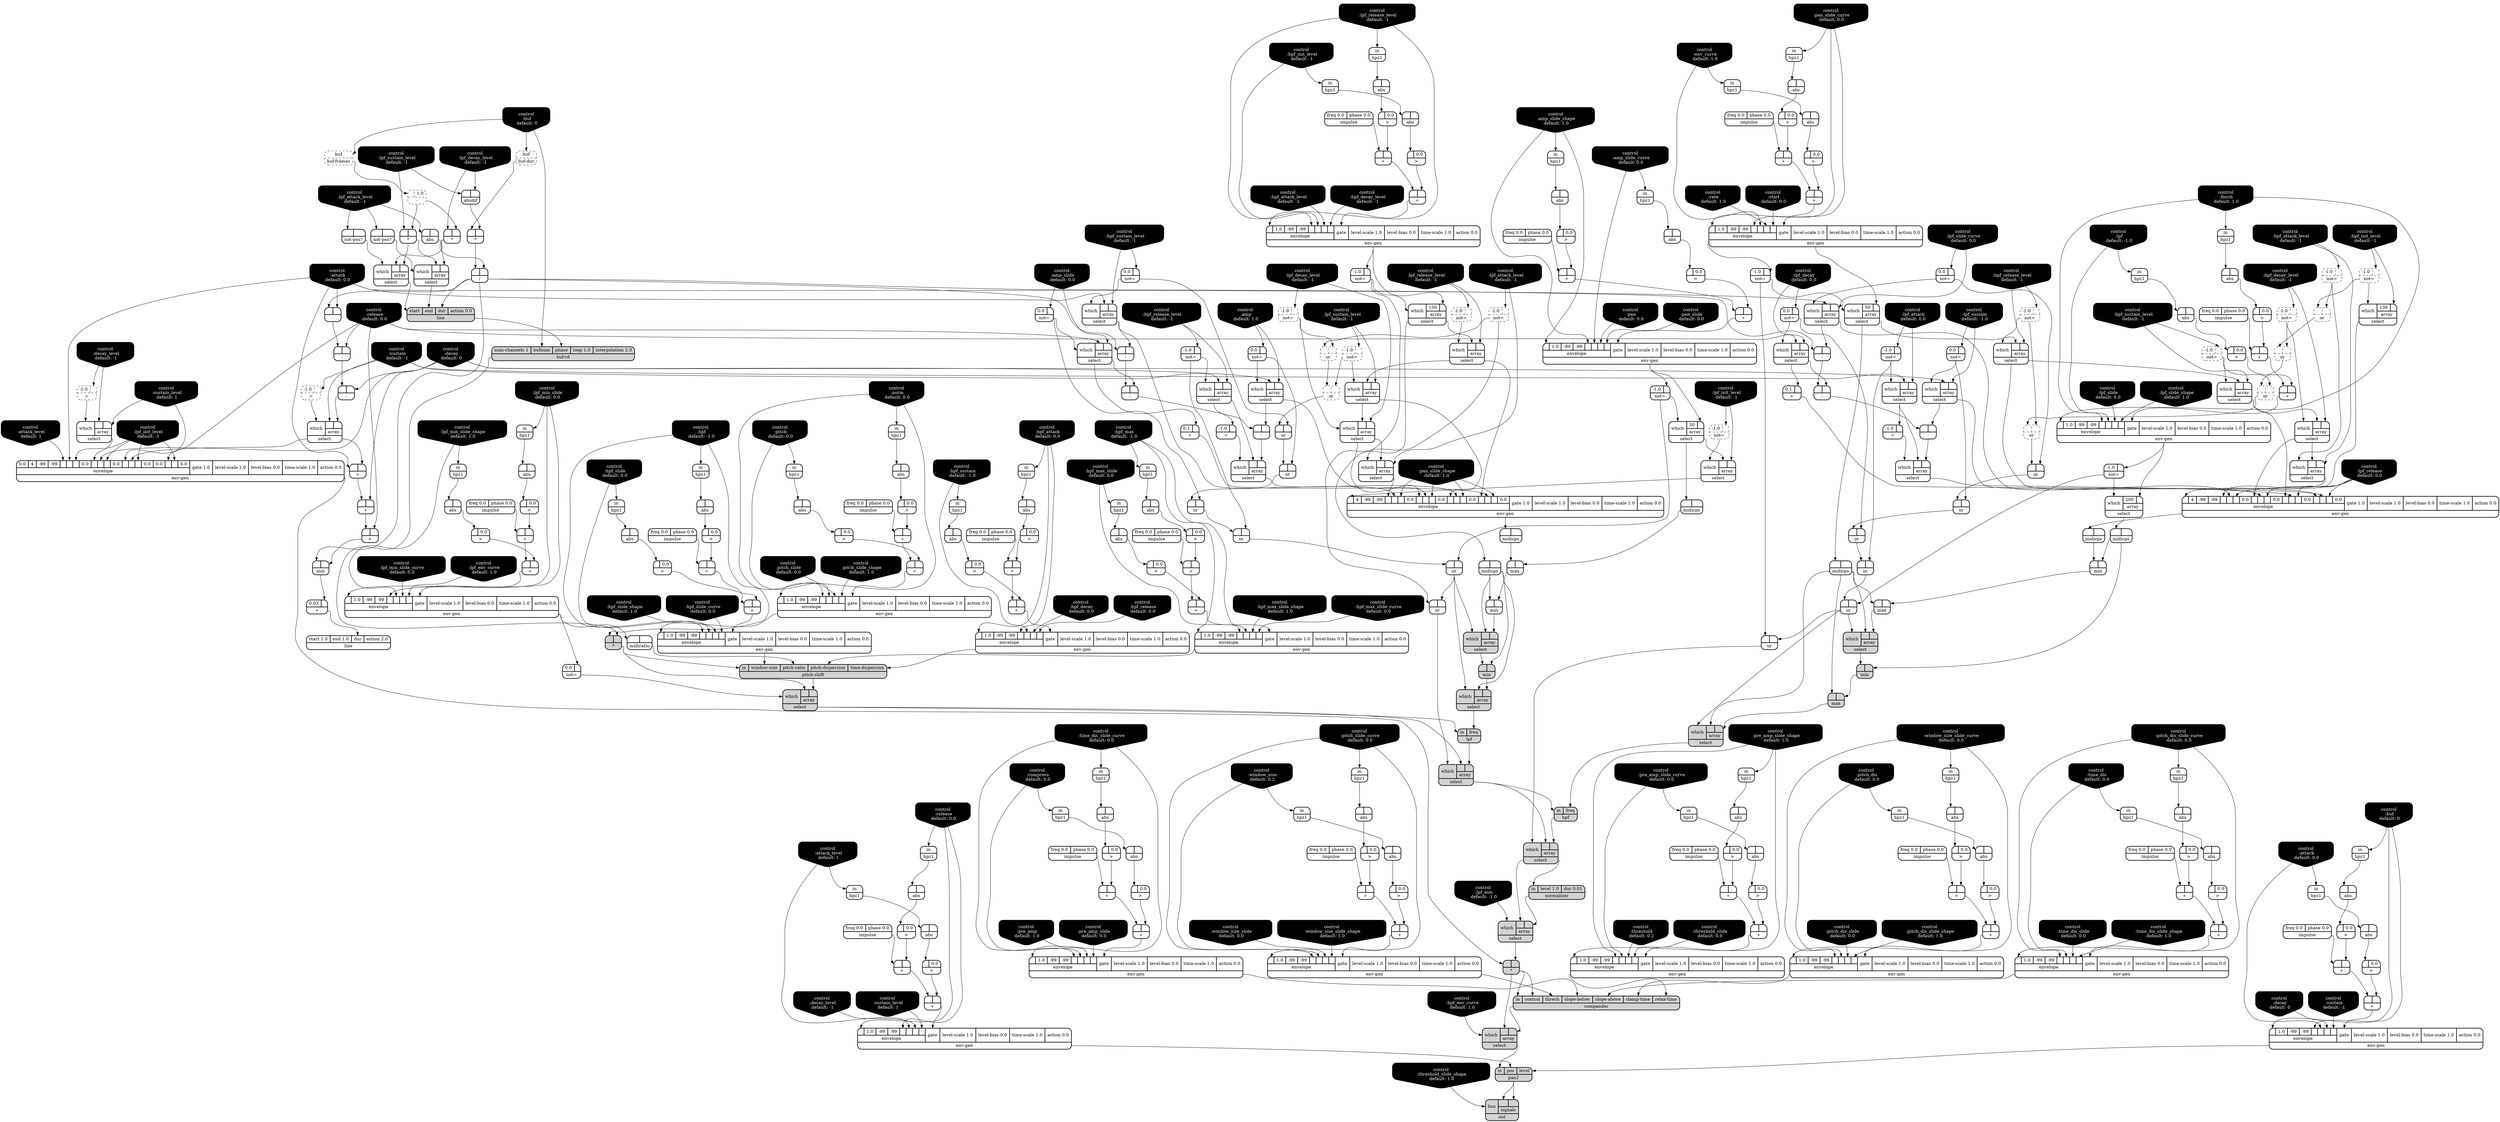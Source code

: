 digraph synthdef {
194 [label = "{{ <a> |<b> } |<__UG_NAME__>* }" style="bold, rounded" shape=record rankdir=LR];
262 [label = "{{ <a> |<b> } |<__UG_NAME__>* }" style="bold, rounded" shape=record rankdir=LR];
263 [label = "{{ <a> |<b> } |<__UG_NAME__>* }" style="bold, rounded" shape=record rankdir=LR];
269 [label = "{{ <a> |<b> } |<__UG_NAME__>* }" style="filled, bold, rounded"  shape=record rankdir=LR];
339 [label = "{{ <a> |<b> } |<__UG_NAME__>* }" style="filled, bold, rounded"  shape=record rankdir=LR];
103 [label = "{{ <a> |<b> } |<__UG_NAME__>+ }" style="bold, rounded" shape=record rankdir=LR];
107 [label = "{{ <a> |<b> } |<__UG_NAME__>+ }" style="bold, rounded" shape=record rankdir=LR];
131 [label = "{{ <a> |<b> } |<__UG_NAME__>+ }" style="bold, rounded" shape=record rankdir=LR];
135 [label = "{{ <a> |<b> } |<__UG_NAME__>+ }" style="bold, rounded" shape=record rankdir=LR];
144 [label = "{{ <a> |<b> } |<__UG_NAME__>+ }" style="bold, rounded" shape=record rankdir=LR];
151 [label = "{{ <a> |<b> } |<__UG_NAME__>+ }" style="bold, rounded" shape=record rankdir=LR];
161 [label = "{{ <a> |<b> } |<__UG_NAME__>+ }" style="bold, rounded" shape=record rankdir=LR];
165 [label = "{{ <a> |<b> } |<__UG_NAME__>+ }" style="bold, rounded" shape=record rankdir=LR];
175 [label = "{{ <a> |<b> } |<__UG_NAME__>+ }" style="bold, rounded" shape=record rankdir=LR];
177 [label = "{{ <a> |<b> } |<__UG_NAME__>+ }" style="bold, rounded" shape=record rankdir=LR];
203 [label = "{{ <a> 0.1|<b> } |<__UG_NAME__>+ }" style="bold, rounded" shape=record rankdir=LR];
217 [label = "{{ <a> |<b> } |<__UG_NAME__>+ }" style="bold, rounded" shape=record rankdir=LR];
221 [label = "{{ <a> |<b> } |<__UG_NAME__>+ }" style="bold, rounded" shape=record rankdir=LR];
227 [label = "{{ <a> |<b> } |<__UG_NAME__>+ }" style="bold, rounded" shape=record rankdir=LR];
231 [label = "{{ <a> |<b> } |<__UG_NAME__>+ }" style="bold, rounded" shape=record rankdir=LR];
253 [label = "{{ <a> |<b> } |<__UG_NAME__>+ }" style="bold, rounded" shape=record rankdir=LR];
257 [label = "{{ <a> |<b> } |<__UG_NAME__>+ }" style="bold, rounded" shape=record rankdir=LR];
274 [label = "{{ <a> |<b> } |<__UG_NAME__>+ }" style="bold, rounded" shape=record rankdir=LR];
278 [label = "{{ <a> |<b> } |<__UG_NAME__>+ }" style="bold, rounded" shape=record rankdir=LR];
282 [label = "{{ <a> |<b> } |<__UG_NAME__>+ }" style="bold, rounded" shape=record rankdir=LR];
286 [label = "{{ <a> |<b> } |<__UG_NAME__>+ }" style="bold, rounded" shape=record rankdir=LR];
291 [label = "{{ <a> |<b> } |<__UG_NAME__>+ }" style="bold, rounded" shape=record rankdir=LR];
295 [label = "{{ <a> |<b> } |<__UG_NAME__>+ }" style="bold, rounded" shape=record rankdir=LR];
324 [label = "{{ <a> 0.1|<b> } |<__UG_NAME__>+ }" style="bold, rounded" shape=record rankdir=LR];
344 [label = "{{ <a> |<b> } |<__UG_NAME__>+ }" style="bold, rounded" shape=record rankdir=LR];
348 [label = "{{ <a> |<b> } |<__UG_NAME__>+ }" style="bold, rounded" shape=record rankdir=LR];
354 [label = "{{ <a> |<b> } |<__UG_NAME__>+ }" style="bold, rounded" shape=record rankdir=LR];
355 [label = "{{ <a> |<b> } |<__UG_NAME__>+ }" style="bold, rounded" shape=record rankdir=LR];
360 [label = "{{ <a> |<b> } |<__UG_NAME__>+ }" style="bold, rounded" shape=record rankdir=LR];
365 [label = "{{ <a> |<b> } |<__UG_NAME__>+ }" style="bold, rounded" shape=record rankdir=LR];
371 [label = "{{ <a> |<b> } |<__UG_NAME__>+ }" style="bold, rounded" shape=record rankdir=LR];
375 [label = "{{ <a> |<b> } |<__UG_NAME__>+ }" style="bold, rounded" shape=record rankdir=LR];
383 [label = "{{ <a> |<b> } |<__UG_NAME__>+ }" style="bold, rounded" shape=record rankdir=LR];
387 [label = "{{ <a> |<b> } |<__UG_NAME__>+ }" style="bold, rounded" shape=record rankdir=LR];
391 [label = "{{ <a> |<b> } |<__UG_NAME__>+ }" style="bold, rounded" shape=record rankdir=LR];
392 [label = "{{ <a> |<b> } |<__UG_NAME__>+ }" style="bold, rounded" shape=record rankdir=LR];
393 [label = "{{ <a> |<b> } |<__UG_NAME__>+ }" style="bold, rounded" shape=record rankdir=LR];
395 [label = "{{ <a> 0.03|<b> } |<__UG_NAME__>+ }" style="bold, rounded" shape=record rankdir=LR];
197 [label = "{{ <a> |<b> } |<__UG_NAME__>- }" style="bold, rounded" shape=record rankdir=LR];
200 [label = "{{ <a> |<b> } |<__UG_NAME__>- }" style="bold, rounded" shape=record rankdir=LR];
201 [label = "{{ <a> |<b> } |<__UG_NAME__>- }" style="bold, rounded" shape=record rankdir=LR];
235 [label = "{{ <a> |<b> } |<__UG_NAME__>- }" style="bold, rounded" shape=record rankdir=LR];
236 [label = "{{ <a> |<b> } |<__UG_NAME__>- }" style="bold, rounded" shape=record rankdir=LR];
237 [label = "{{ <a> |<b> } |<__UG_NAME__>- }" style="bold, rounded" shape=record rankdir=LR];
261 [label = "{{ <a> |<b> 1.0} |<__UG_NAME__>- }" style="dashed, rounded" shape=record rankdir=LR];
319 [label = "{{ <a> |<b> } |<__UG_NAME__>- }" style="bold, rounded" shape=record rankdir=LR];
321 [label = "{{ <a> |<b> } |<__UG_NAME__>- }" style="bold, rounded" shape=record rankdir=LR];
322 [label = "{{ <a> |<b> } |<__UG_NAME__>- }" style="bold, rounded" shape=record rankdir=LR];
196 [label = "{{ <a> |<b> } |<__UG_NAME__>/ }" style="bold, rounded" shape=record rankdir=LR];
191 [label = "{{ <a> -1.0|<b> } |<__UG_NAME__>= }" style="bold, rounded" shape=record rankdir=LR];
206 [label = "{{ <a> -1.0|<b> } |<__UG_NAME__>= }" style="dashed, rounded" shape=record rankdir=LR];
234 [label = "{{ <a> -1.0|<b> } |<__UG_NAME__>= }" style="dashed, rounded" shape=record rankdir=LR];
318 [label = "{{ <a> -1.0|<b> } |<__UG_NAME__>= }" style="bold, rounded" shape=record rankdir=LR];
102 [label = "{{ <a> |<b> 0.0} |<__UG_NAME__>\> }" style="bold, rounded" shape=record rankdir=LR];
106 [label = "{{ <a> |<b> 0.0} |<__UG_NAME__>\> }" style="bold, rounded" shape=record rankdir=LR];
130 [label = "{{ <a> |<b> 0.0} |<__UG_NAME__>\> }" style="bold, rounded" shape=record rankdir=LR];
134 [label = "{{ <a> |<b> 0.0} |<__UG_NAME__>\> }" style="bold, rounded" shape=record rankdir=LR];
143 [label = "{{ <a> |<b> 0.0} |<__UG_NAME__>\> }" style="bold, rounded" shape=record rankdir=LR];
150 [label = "{{ <a> |<b> 0.0} |<__UG_NAME__>\> }" style="bold, rounded" shape=record rankdir=LR];
155 [label = "{{ <a> |<b> 0.0} |<__UG_NAME__>\> }" style="bold, rounded" shape=record rankdir=LR];
160 [label = "{{ <a> |<b> 0.0} |<__UG_NAME__>\> }" style="bold, rounded" shape=record rankdir=LR];
164 [label = "{{ <a> |<b> 0.0} |<__UG_NAME__>\> }" style="bold, rounded" shape=record rankdir=LR];
176 [label = "{{ <a> |<b> 0.0} |<__UG_NAME__>\> }" style="bold, rounded" shape=record rankdir=LR];
209 [label = "{{ <a> |<b> 0.0} |<__UG_NAME__>\> }" style="bold, rounded" shape=record rankdir=LR];
212 [label = "{{ <a> |<b> 0.0} |<__UG_NAME__>\> }" style="bold, rounded" shape=record rankdir=LR];
216 [label = "{{ <a> |<b> 0.0} |<__UG_NAME__>\> }" style="bold, rounded" shape=record rankdir=LR];
220 [label = "{{ <a> |<b> 0.0} |<__UG_NAME__>\> }" style="bold, rounded" shape=record rankdir=LR];
226 [label = "{{ <a> |<b> 0.0} |<__UG_NAME__>\> }" style="bold, rounded" shape=record rankdir=LR];
230 [label = "{{ <a> |<b> 0.0} |<__UG_NAME__>\> }" style="bold, rounded" shape=record rankdir=LR];
252 [label = "{{ <a> |<b> 0.0} |<__UG_NAME__>\> }" style="bold, rounded" shape=record rankdir=LR];
256 [label = "{{ <a> |<b> 0.0} |<__UG_NAME__>\> }" style="bold, rounded" shape=record rankdir=LR];
273 [label = "{{ <a> |<b> 0.0} |<__UG_NAME__>\> }" style="bold, rounded" shape=record rankdir=LR];
277 [label = "{{ <a> |<b> 0.0} |<__UG_NAME__>\> }" style="bold, rounded" shape=record rankdir=LR];
285 [label = "{{ <a> |<b> 0.0} |<__UG_NAME__>\> }" style="bold, rounded" shape=record rankdir=LR];
290 [label = "{{ <a> |<b> 0.0} |<__UG_NAME__>\> }" style="bold, rounded" shape=record rankdir=LR];
294 [label = "{{ <a> |<b> 0.0} |<__UG_NAME__>\> }" style="bold, rounded" shape=record rankdir=LR];
343 [label = "{{ <a> |<b> 0.0} |<__UG_NAME__>\> }" style="bold, rounded" shape=record rankdir=LR];
347 [label = "{{ <a> |<b> 0.0} |<__UG_NAME__>\> }" style="bold, rounded" shape=record rankdir=LR];
353 [label = "{{ <a> |<b> 0.0} |<__UG_NAME__>\> }" style="bold, rounded" shape=record rankdir=LR];
359 [label = "{{ <a> |<b> 0.0} |<__UG_NAME__>\> }" style="bold, rounded" shape=record rankdir=LR];
364 [label = "{{ <a> |<b> 0.0} |<__UG_NAME__>\> }" style="bold, rounded" shape=record rankdir=LR];
370 [label = "{{ <a> |<b> 0.0} |<__UG_NAME__>\> }" style="bold, rounded" shape=record rankdir=LR];
374 [label = "{{ <a> |<b> 0.0} |<__UG_NAME__>\> }" style="bold, rounded" shape=record rankdir=LR];
382 [label = "{{ <a> |<b> 0.0} |<__UG_NAME__>\> }" style="bold, rounded" shape=record rankdir=LR];
386 [label = "{{ <a> |<b> 0.0} |<__UG_NAME__>\> }" style="bold, rounded" shape=record rankdir=LR];
101 [label = "{{ <a> |<b> } |<__UG_NAME__>abs }" style="bold, rounded" shape=record rankdir=LR];
105 [label = "{{ <a> |<b> } |<__UG_NAME__>abs }" style="bold, rounded" shape=record rankdir=LR];
129 [label = "{{ <a> |<b> } |<__UG_NAME__>abs }" style="bold, rounded" shape=record rankdir=LR];
133 [label = "{{ <a> |<b> } |<__UG_NAME__>abs }" style="bold, rounded" shape=record rankdir=LR];
142 [label = "{{ <a> |<b> } |<__UG_NAME__>abs }" style="bold, rounded" shape=record rankdir=LR];
146 [label = "{{ <a> |<b> } |<__UG_NAME__>abs }" style="bold, rounded" shape=record rankdir=LR];
149 [label = "{{ <a> |<b> } |<__UG_NAME__>abs }" style="bold, rounded" shape=record rankdir=LR];
154 [label = "{{ <a> |<b> } |<__UG_NAME__>abs }" style="bold, rounded" shape=record rankdir=LR];
159 [label = "{{ <a> |<b> } |<__UG_NAME__>abs }" style="bold, rounded" shape=record rankdir=LR];
163 [label = "{{ <a> |<b> } |<__UG_NAME__>abs }" style="bold, rounded" shape=record rankdir=LR];
195 [label = "{{ <a> |<b> } |<__UG_NAME__>abs }" style="bold, rounded" shape=record rankdir=LR];
208 [label = "{{ <a> |<b> } |<__UG_NAME__>abs }" style="bold, rounded" shape=record rankdir=LR];
211 [label = "{{ <a> |<b> } |<__UG_NAME__>abs }" style="bold, rounded" shape=record rankdir=LR];
215 [label = "{{ <a> |<b> } |<__UG_NAME__>abs }" style="bold, rounded" shape=record rankdir=LR];
219 [label = "{{ <a> |<b> } |<__UG_NAME__>abs }" style="bold, rounded" shape=record rankdir=LR];
225 [label = "{{ <a> |<b> } |<__UG_NAME__>abs }" style="bold, rounded" shape=record rankdir=LR];
229 [label = "{{ <a> |<b> } |<__UG_NAME__>abs }" style="bold, rounded" shape=record rankdir=LR];
251 [label = "{{ <a> |<b> } |<__UG_NAME__>abs }" style="bold, rounded" shape=record rankdir=LR];
255 [label = "{{ <a> |<b> } |<__UG_NAME__>abs }" style="bold, rounded" shape=record rankdir=LR];
272 [label = "{{ <a> |<b> } |<__UG_NAME__>abs }" style="bold, rounded" shape=record rankdir=LR];
276 [label = "{{ <a> |<b> } |<__UG_NAME__>abs }" style="bold, rounded" shape=record rankdir=LR];
284 [label = "{{ <a> |<b> } |<__UG_NAME__>abs }" style="bold, rounded" shape=record rankdir=LR];
289 [label = "{{ <a> |<b> } |<__UG_NAME__>abs }" style="bold, rounded" shape=record rankdir=LR];
293 [label = "{{ <a> |<b> } |<__UG_NAME__>abs }" style="bold, rounded" shape=record rankdir=LR];
342 [label = "{{ <a> |<b> } |<__UG_NAME__>abs }" style="bold, rounded" shape=record rankdir=LR];
346 [label = "{{ <a> |<b> } |<__UG_NAME__>abs }" style="bold, rounded" shape=record rankdir=LR];
352 [label = "{{ <a> |<b> } |<__UG_NAME__>abs }" style="bold, rounded" shape=record rankdir=LR];
358 [label = "{{ <a> |<b> } |<__UG_NAME__>abs }" style="bold, rounded" shape=record rankdir=LR];
363 [label = "{{ <a> |<b> } |<__UG_NAME__>abs }" style="bold, rounded" shape=record rankdir=LR];
369 [label = "{{ <a> |<b> } |<__UG_NAME__>abs }" style="bold, rounded" shape=record rankdir=LR];
373 [label = "{{ <a> |<b> } |<__UG_NAME__>abs }" style="bold, rounded" shape=record rankdir=LR];
381 [label = "{{ <a> |<b> } |<__UG_NAME__>abs }" style="bold, rounded" shape=record rankdir=LR];
385 [label = "{{ <a> |<b> } |<__UG_NAME__>abs }" style="bold, rounded" shape=record rankdir=LR];
193 [label = "{{ <a> |<b> } |<__UG_NAME__>absdif }" style="bold, rounded" shape=record rankdir=LR];
192 [label = "{{ <buf> buf} |<__UG_NAME__>buf-dur }" style="dashed, rounded" shape=record rankdir=LR];
260 [label = "{{ <buf> buf} |<__UG_NAME__>buf-frames }" style="dashed, rounded" shape=record rankdir=LR];
268 [label = "{{ <num____channels> num-channels 1|<bufnum> bufnum|<phase> phase|<loop> loop 1.0|<interpolation> interpolation 2.0} |<__UG_NAME__>buf-rd }" style="filled, bold, rounded"  shape=record rankdir=LR];
377 [label = "{{ <in> in|<control> control|<thresh> thresh|<slope____below> slope-below|<slope____above> slope-above|<clamp____time> clamp-time|<relax____time> relax-time} |<__UG_NAME__>compander }" style="filled, bold, rounded"  shape=record rankdir=LR];
0 [label = "control
 :buf
 default: 0" shape=invhouse style="rounded, filled, bold" fillcolor=black fontcolor=white ]; 
1 [label = "control
 :attack
 default: 0.0" shape=invhouse style="rounded, filled, bold" fillcolor=black fontcolor=white ]; 
2 [label = "control
 :decay
 default: 0" shape=invhouse style="rounded, filled, bold" fillcolor=black fontcolor=white ]; 
3 [label = "control
 :sustain
 default: -1" shape=invhouse style="rounded, filled, bold" fillcolor=black fontcolor=white ]; 
4 [label = "control
 :release
 default: 0.0" shape=invhouse style="rounded, filled, bold" fillcolor=black fontcolor=white ]; 
5 [label = "control
 :attack_level
 default: 1" shape=invhouse style="rounded, filled, bold" fillcolor=black fontcolor=white ]; 
6 [label = "control
 :decay_level
 default: -1" shape=invhouse style="rounded, filled, bold" fillcolor=black fontcolor=white ]; 
7 [label = "control
 :sustain_level
 default: 1" shape=invhouse style="rounded, filled, bold" fillcolor=black fontcolor=white ]; 
8 [label = "control
 :lpf_init_level
 default: -1" shape=invhouse style="rounded, filled, bold" fillcolor=black fontcolor=white ]; 
9 [label = "control
 :lpf_attack_level
 default: -1" shape=invhouse style="rounded, filled, bold" fillcolor=black fontcolor=white ]; 
10 [label = "control
 :lpf_decay_level
 default: -1" shape=invhouse style="rounded, filled, bold" fillcolor=black fontcolor=white ]; 
11 [label = "control
 :lpf_sustain_level
 default: -1" shape=invhouse style="rounded, filled, bold" fillcolor=black fontcolor=white ]; 
12 [label = "control
 :lpf_release_level
 default: -1" shape=invhouse style="rounded, filled, bold" fillcolor=black fontcolor=white ]; 
13 [label = "control
 :hpf_init_level
 default: -1" shape=invhouse style="rounded, filled, bold" fillcolor=black fontcolor=white ]; 
14 [label = "control
 :hpf_attack_level
 default: -1" shape=invhouse style="rounded, filled, bold" fillcolor=black fontcolor=white ]; 
15 [label = "control
 :hpf_decay_level
 default: -1" shape=invhouse style="rounded, filled, bold" fillcolor=black fontcolor=white ]; 
16 [label = "control
 :hpf_sustain_level
 default: -1" shape=invhouse style="rounded, filled, bold" fillcolor=black fontcolor=white ]; 
17 [label = "control
 :hpf_release_level
 default: -1" shape=invhouse style="rounded, filled, bold" fillcolor=black fontcolor=white ]; 
18 [label = "control
 :buf
 default: 0" shape=invhouse style="rounded, filled, bold" fillcolor=black fontcolor=white ]; 
19 [label = "control
 :attack
 default: 0.0" shape=invhouse style="rounded, filled, bold" fillcolor=black fontcolor=white ]; 
20 [label = "control
 :decay
 default: 0" shape=invhouse style="rounded, filled, bold" fillcolor=black fontcolor=white ]; 
21 [label = "control
 :sustain
 default: -1" shape=invhouse style="rounded, filled, bold" fillcolor=black fontcolor=white ]; 
22 [label = "control
 :release
 default: 0.0" shape=invhouse style="rounded, filled, bold" fillcolor=black fontcolor=white ]; 
23 [label = "control
 :attack_level
 default: 1" shape=invhouse style="rounded, filled, bold" fillcolor=black fontcolor=white ]; 
24 [label = "control
 :decay_level
 default: -1" shape=invhouse style="rounded, filled, bold" fillcolor=black fontcolor=white ]; 
25 [label = "control
 :sustain_level
 default: 1" shape=invhouse style="rounded, filled, bold" fillcolor=black fontcolor=white ]; 
26 [label = "control
 :lpf_init_level
 default: -1" shape=invhouse style="rounded, filled, bold" fillcolor=black fontcolor=white ]; 
27 [label = "control
 :lpf_attack_level
 default: -1" shape=invhouse style="rounded, filled, bold" fillcolor=black fontcolor=white ]; 
28 [label = "control
 :lpf_decay_level
 default: -1" shape=invhouse style="rounded, filled, bold" fillcolor=black fontcolor=white ]; 
29 [label = "control
 :lpf_sustain_level
 default: -1" shape=invhouse style="rounded, filled, bold" fillcolor=black fontcolor=white ]; 
30 [label = "control
 :lpf_release_level
 default: -1" shape=invhouse style="rounded, filled, bold" fillcolor=black fontcolor=white ]; 
31 [label = "control
 :hpf_init_level
 default: -1" shape=invhouse style="rounded, filled, bold" fillcolor=black fontcolor=white ]; 
32 [label = "control
 :hpf_attack_level
 default: -1" shape=invhouse style="rounded, filled, bold" fillcolor=black fontcolor=white ]; 
33 [label = "control
 :hpf_decay_level
 default: -1" shape=invhouse style="rounded, filled, bold" fillcolor=black fontcolor=white ]; 
34 [label = "control
 :hpf_sustain_level
 default: -1" shape=invhouse style="rounded, filled, bold" fillcolor=black fontcolor=white ]; 
35 [label = "control
 :hpf_release_level
 default: -1" shape=invhouse style="rounded, filled, bold" fillcolor=black fontcolor=white ]; 
36 [label = "control
 :amp
 default: 1.0" shape=invhouse style="rounded, filled, bold" fillcolor=black fontcolor=white ]; 
37 [label = "control
 :amp_slide
 default: 0.0" shape=invhouse style="rounded, filled, bold" fillcolor=black fontcolor=white ]; 
38 [label = "control
 :amp_slide_shape
 default: 1.0" shape=invhouse style="rounded, filled, bold" fillcolor=black fontcolor=white ]; 
39 [label = "control
 :amp_slide_curve
 default: 0.0" shape=invhouse style="rounded, filled, bold" fillcolor=black fontcolor=white ]; 
40 [label = "control
 :pan
 default: 0.0" shape=invhouse style="rounded, filled, bold" fillcolor=black fontcolor=white ]; 
41 [label = "control
 :pan_slide
 default: 0.0" shape=invhouse style="rounded, filled, bold" fillcolor=black fontcolor=white ]; 
42 [label = "control
 :pan_slide_shape
 default: 1.0" shape=invhouse style="rounded, filled, bold" fillcolor=black fontcolor=white ]; 
43 [label = "control
 :pan_slide_curve
 default: 0.0" shape=invhouse style="rounded, filled, bold" fillcolor=black fontcolor=white ]; 
44 [label = "control
 :env_curve
 default: 1.0" shape=invhouse style="rounded, filled, bold" fillcolor=black fontcolor=white ]; 
45 [label = "control
 :rate
 default: 1.0" shape=invhouse style="rounded, filled, bold" fillcolor=black fontcolor=white ]; 
46 [label = "control
 :start
 default: 0.0" shape=invhouse style="rounded, filled, bold" fillcolor=black fontcolor=white ]; 
47 [label = "control
 :finish
 default: 1.0" shape=invhouse style="rounded, filled, bold" fillcolor=black fontcolor=white ]; 
48 [label = "control
 :lpf
 default: -1.0" shape=invhouse style="rounded, filled, bold" fillcolor=black fontcolor=white ]; 
49 [label = "control
 :lpf_slide
 default: 0.0" shape=invhouse style="rounded, filled, bold" fillcolor=black fontcolor=white ]; 
50 [label = "control
 :lpf_slide_shape
 default: 1.0" shape=invhouse style="rounded, filled, bold" fillcolor=black fontcolor=white ]; 
51 [label = "control
 :lpf_slide_curve
 default: 0.0" shape=invhouse style="rounded, filled, bold" fillcolor=black fontcolor=white ]; 
52 [label = "control
 :lpf_attack
 default: 0.0" shape=invhouse style="rounded, filled, bold" fillcolor=black fontcolor=white ]; 
53 [label = "control
 :lpf_sustain
 default: -1.0" shape=invhouse style="rounded, filled, bold" fillcolor=black fontcolor=white ]; 
54 [label = "control
 :lpf_decay
 default: 0.0" shape=invhouse style="rounded, filled, bold" fillcolor=black fontcolor=white ]; 
55 [label = "control
 :lpf_release
 default: 0.0" shape=invhouse style="rounded, filled, bold" fillcolor=black fontcolor=white ]; 
56 [label = "control
 :lpf_min
 default: -1.0" shape=invhouse style="rounded, filled, bold" fillcolor=black fontcolor=white ]; 
57 [label = "control
 :lpf_min_slide
 default: 0.0" shape=invhouse style="rounded, filled, bold" fillcolor=black fontcolor=white ]; 
58 [label = "control
 :lpf_min_slide_shape
 default: 1.0" shape=invhouse style="rounded, filled, bold" fillcolor=black fontcolor=white ]; 
59 [label = "control
 :lpf_min_slide_curve
 default: 0.0" shape=invhouse style="rounded, filled, bold" fillcolor=black fontcolor=white ]; 
60 [label = "control
 :lpf_env_curve
 default: 1.0" shape=invhouse style="rounded, filled, bold" fillcolor=black fontcolor=white ]; 
61 [label = "control
 :hpf
 default: -1.0" shape=invhouse style="rounded, filled, bold" fillcolor=black fontcolor=white ]; 
62 [label = "control
 :hpf_slide
 default: 0.0" shape=invhouse style="rounded, filled, bold" fillcolor=black fontcolor=white ]; 
63 [label = "control
 :hpf_slide_shape
 default: 1.0" shape=invhouse style="rounded, filled, bold" fillcolor=black fontcolor=white ]; 
64 [label = "control
 :hpf_slide_curve
 default: 0.0" shape=invhouse style="rounded, filled, bold" fillcolor=black fontcolor=white ]; 
65 [label = "control
 :hpf_max
 default: -1.0" shape=invhouse style="rounded, filled, bold" fillcolor=black fontcolor=white ]; 
66 [label = "control
 :hpf_max_slide
 default: 0.0" shape=invhouse style="rounded, filled, bold" fillcolor=black fontcolor=white ]; 
67 [label = "control
 :hpf_max_slide_shape
 default: 1.0" shape=invhouse style="rounded, filled, bold" fillcolor=black fontcolor=white ]; 
68 [label = "control
 :hpf_max_slide_curve
 default: 0.0" shape=invhouse style="rounded, filled, bold" fillcolor=black fontcolor=white ]; 
69 [label = "control
 :hpf_attack
 default: 0.0" shape=invhouse style="rounded, filled, bold" fillcolor=black fontcolor=white ]; 
70 [label = "control
 :hpf_sustain
 default: -1.0" shape=invhouse style="rounded, filled, bold" fillcolor=black fontcolor=white ]; 
71 [label = "control
 :hpf_decay
 default: 0.0" shape=invhouse style="rounded, filled, bold" fillcolor=black fontcolor=white ]; 
72 [label = "control
 :hpf_release
 default: 0.0" shape=invhouse style="rounded, filled, bold" fillcolor=black fontcolor=white ]; 
73 [label = "control
 :hpf_env_curve
 default: 1.0" shape=invhouse style="rounded, filled, bold" fillcolor=black fontcolor=white ]; 
74 [label = "control
 :norm
 default: 0.0" shape=invhouse style="rounded, filled, bold" fillcolor=black fontcolor=white ]; 
75 [label = "control
 :pitch
 default: 0.0" shape=invhouse style="rounded, filled, bold" fillcolor=black fontcolor=white ]; 
76 [label = "control
 :pitch_slide
 default: 0.0" shape=invhouse style="rounded, filled, bold" fillcolor=black fontcolor=white ]; 
77 [label = "control
 :pitch_slide_shape
 default: 1.0" shape=invhouse style="rounded, filled, bold" fillcolor=black fontcolor=white ]; 
78 [label = "control
 :pitch_slide_curve
 default: 0.0" shape=invhouse style="rounded, filled, bold" fillcolor=black fontcolor=white ]; 
79 [label = "control
 :window_size
 default: 0.2" shape=invhouse style="rounded, filled, bold" fillcolor=black fontcolor=white ]; 
80 [label = "control
 :window_size_slide
 default: 0.0" shape=invhouse style="rounded, filled, bold" fillcolor=black fontcolor=white ]; 
81 [label = "control
 :window_size_slide_shape
 default: 1.0" shape=invhouse style="rounded, filled, bold" fillcolor=black fontcolor=white ]; 
82 [label = "control
 :window_size_slide_curve
 default: 0.0" shape=invhouse style="rounded, filled, bold" fillcolor=black fontcolor=white ]; 
83 [label = "control
 :pitch_dis
 default: 0.0" shape=invhouse style="rounded, filled, bold" fillcolor=black fontcolor=white ]; 
84 [label = "control
 :pitch_dis_slide
 default: 0.0" shape=invhouse style="rounded, filled, bold" fillcolor=black fontcolor=white ]; 
85 [label = "control
 :pitch_dis_slide_shape
 default: 1.0" shape=invhouse style="rounded, filled, bold" fillcolor=black fontcolor=white ]; 
86 [label = "control
 :pitch_dis_slide_curve
 default: 0.0" shape=invhouse style="rounded, filled, bold" fillcolor=black fontcolor=white ]; 
87 [label = "control
 :time_dis
 default: 0.0" shape=invhouse style="rounded, filled, bold" fillcolor=black fontcolor=white ]; 
88 [label = "control
 :time_dis_slide
 default: 0.0" shape=invhouse style="rounded, filled, bold" fillcolor=black fontcolor=white ]; 
89 [label = "control
 :time_dis_slide_shape
 default: 1.0" shape=invhouse style="rounded, filled, bold" fillcolor=black fontcolor=white ]; 
90 [label = "control
 :time_dis_slide_curve
 default: 0.0" shape=invhouse style="rounded, filled, bold" fillcolor=black fontcolor=white ]; 
91 [label = "control
 :compress
 default: 0.0" shape=invhouse style="rounded, filled, bold" fillcolor=black fontcolor=white ]; 
92 [label = "control
 :pre_amp
 default: 1.0" shape=invhouse style="rounded, filled, bold" fillcolor=black fontcolor=white ]; 
93 [label = "control
 :pre_amp_slide
 default: 0.0" shape=invhouse style="rounded, filled, bold" fillcolor=black fontcolor=white ]; 
94 [label = "control
 :pre_amp_slide_shape
 default: 1.0" shape=invhouse style="rounded, filled, bold" fillcolor=black fontcolor=white ]; 
95 [label = "control
 :pre_amp_slide_curve
 default: 0.0" shape=invhouse style="rounded, filled, bold" fillcolor=black fontcolor=white ]; 
96 [label = "control
 :threshold
 default: 0.2" shape=invhouse style="rounded, filled, bold" fillcolor=black fontcolor=white ]; 
97 [label = "control
 :threshold_slide
 default: 0.0" shape=invhouse style="rounded, filled, bold" fillcolor=black fontcolor=white ]; 
98 [label = "control
 :threshold_slide_shape
 default: 1.0" shape=invhouse style="rounded, filled, bold" fillcolor=black fontcolor=white ]; 
108 [label = "{{ {{<envelope___control___0>|1.0|-99|-99|<envelope___control___4>|<envelope___control___5>|<envelope___control___6>|<envelope___control___7>}|envelope}|<gate> gate|<level____scale> level-scale 1.0|<level____bias> level-bias 0.0|<time____scale> time-scale 1.0|<action> action 0.0} |<__UG_NAME__>env-gen }" style="bold, rounded" shape=record rankdir=LR];
136 [label = "{{ {{<envelope___control___0>|1.0|-99|-99|<envelope___control___4>|<envelope___control___5>|<envelope___control___6>|<envelope___control___7>}|envelope}|<gate> gate|<level____scale> level-scale 1.0|<level____bias> level-bias 0.0|<time____scale> time-scale 1.0|<action> action 0.0} |<__UG_NAME__>env-gen }" style="bold, rounded" shape=record rankdir=LR];
166 [label = "{{ {{<envelope___control___0>|1.0|-99|-99|<envelope___control___4>|<envelope___control___5>|<envelope___control___6>|<envelope___control___7>}|envelope}|<gate> gate|<level____scale> level-scale 1.0|<level____bias> level-bias 0.0|<time____scale> time-scale 1.0|<action> action 0.0} |<__UG_NAME__>env-gen }" style="bold, rounded" shape=record rankdir=LR];
178 [label = "{{ {{<envelope___control___0>|1.0|-99|-99|<envelope___control___4>|<envelope___control___5>|<envelope___control___6>|<envelope___control___7>}|envelope}|<gate> gate|<level____scale> level-scale 1.0|<level____bias> level-bias 0.0|<time____scale> time-scale 1.0|<action> action 0.0} |<__UG_NAME__>env-gen }" style="bold, rounded" shape=record rankdir=LR];
204 [label = "{{ {{<envelope___select___0>|4|-99|-99|<envelope___select___4>|<envelope___select___5>|<envelope___control___6>|0.0|<envelope___select___8>|<envelope___select___9>|<envelope___control___10>|0.0|<envelope___select___12>|<envelope___select___13>|<envelope___control___14>|0.0|<envelope___select___16>|<envelope___binary____op____u____gen___17>|<envelope___control___18>|0.0}|envelope}|<gate> gate 1.0|<level____scale> level-scale 1.0|<level____bias> level-bias 0.0|<time____scale> time-scale 1.0|<action> action 0.0} |<__UG_NAME__>env-gen }" style="bold, rounded" shape=record rankdir=LR];
222 [label = "{{ {{<envelope___control___0>|1.0|-99|-99|<envelope___control___4>|<envelope___control___5>|<envelope___control___6>|<envelope___control___7>}|envelope}|<gate> gate|<level____scale> level-scale 1.0|<level____bias> level-bias 0.0|<time____scale> time-scale 1.0|<action> action 0.0} |<__UG_NAME__>env-gen }" style="bold, rounded" shape=record rankdir=LR];
232 [label = "{{ {{<envelope___control___0>|1.0|-99|-99|<envelope___control___4>|<envelope___control___5>|<envelope___control___6>|<envelope___control___7>}|envelope}|<gate> gate|<level____scale> level-scale 1.0|<level____bias> level-bias 0.0|<time____scale> time-scale 1.0|<action> action 0.0} |<__UG_NAME__>env-gen }" style="bold, rounded" shape=record rankdir=LR];
239 [label = "{{ {{0.0|4|-99|-99|<envelope___control___4>|<envelope___control___5>|<envelope___control___6>|0.0|<envelope___select___8>|<envelope___control___9>|<envelope___control___10>|0.0|<envelope___control___12>|<envelope___select___13>|<envelope___control___14>|0.0|0.0|<envelope___control___17>|<envelope___control___18>|0.0}|envelope}|<gate> gate 1.0|<level____scale> level-scale 1.0|<level____bias> level-bias 0.0|<time____scale> time-scale 1.0|<action> action 0.0} |<__UG_NAME__>env-gen }" style="bold, rounded" shape=record rankdir=LR];
258 [label = "{{ {{<envelope___control___0>|1.0|-99|-99|<envelope___control___4>|<envelope___control___5>|<envelope___control___6>|<envelope___control___7>}|envelope}|<gate> gate|<level____scale> level-scale 1.0|<level____bias> level-bias 0.0|<time____scale> time-scale 1.0|<action> action 0.0} |<__UG_NAME__>env-gen }" style="bold, rounded" shape=record rankdir=LR];
279 [label = "{{ {{<envelope___control___0>|1.0|-99|-99|<envelope___control___4>|<envelope___control___5>|<envelope___control___6>|<envelope___control___7>}|envelope}|<gate> gate|<level____scale> level-scale 1.0|<level____bias> level-bias 0.0|<time____scale> time-scale 1.0|<action> action 0.0} |<__UG_NAME__>env-gen }" style="bold, rounded" shape=record rankdir=LR];
287 [label = "{{ {{<envelope___control___0>|1.0|-99|-99|<envelope___control___4>|<envelope___control___5>|<envelope___control___6>|<envelope___control___7>}|envelope}|<gate> gate|<level____scale> level-scale 1.0|<level____bias> level-bias 0.0|<time____scale> time-scale 1.0|<action> action 0.0} |<__UG_NAME__>env-gen }" style="bold, rounded" shape=record rankdir=LR];
296 [label = "{{ {{<envelope___control___0>|1.0|-99|-99|<envelope___control___4>|<envelope___control___5>|<envelope___control___6>|<envelope___control___7>}|envelope}|<gate> gate|<level____scale> level-scale 1.0|<level____bias> level-bias 0.0|<time____scale> time-scale 1.0|<action> action 0.0} |<__UG_NAME__>env-gen }" style="bold, rounded" shape=record rankdir=LR];
325 [label = "{{ {{<envelope___select___0>|4|-99|-99|<envelope___select___4>|<envelope___select___5>|<envelope___control___6>|0.0|<envelope___select___8>|<envelope___select___9>|<envelope___control___10>|0.0|<envelope___select___12>|<envelope___select___13>|<envelope___control___14>|0.0|<envelope___select___16>|<envelope___binary____op____u____gen___17>|<envelope___control___18>|0.0}|envelope}|<gate> gate 1.0|<level____scale> level-scale 1.0|<level____bias> level-bias 0.0|<time____scale> time-scale 1.0|<action> action 0.0} |<__UG_NAME__>env-gen }" style="bold, rounded" shape=record rankdir=LR];
349 [label = "{{ {{<envelope___control___0>|1.0|-99|-99|<envelope___control___4>|<envelope___control___5>|<envelope___control___6>|<envelope___control___7>}|envelope}|<gate> gate|<level____scale> level-scale 1.0|<level____bias> level-bias 0.0|<time____scale> time-scale 1.0|<action> action 0.0} |<__UG_NAME__>env-gen }" style="bold, rounded" shape=record rankdir=LR];
356 [label = "{{ {{<envelope___control___0>|1.0|-99|-99|<envelope___control___4>|<envelope___control___5>|<envelope___control___6>|<envelope___control___7>}|envelope}|<gate> gate|<level____scale> level-scale 1.0|<level____bias> level-bias 0.0|<time____scale> time-scale 1.0|<action> action 0.0} |<__UG_NAME__>env-gen }" style="bold, rounded" shape=record rankdir=LR];
361 [label = "{{ {{<envelope___control___0>|1.0|-99|-99|<envelope___control___4>|<envelope___control___5>|<envelope___control___6>|<envelope___control___7>}|envelope}|<gate> gate|<level____scale> level-scale 1.0|<level____bias> level-bias 0.0|<time____scale> time-scale 1.0|<action> action 0.0} |<__UG_NAME__>env-gen }" style="bold, rounded" shape=record rankdir=LR];
366 [label = "{{ {{<envelope___control___0>|1.0|-99|-99|<envelope___control___4>|<envelope___control___5>|<envelope___control___6>|<envelope___control___7>}|envelope}|<gate> gate|<level____scale> level-scale 1.0|<level____bias> level-bias 0.0|<time____scale> time-scale 1.0|<action> action 0.0} |<__UG_NAME__>env-gen }" style="bold, rounded" shape=record rankdir=LR];
376 [label = "{{ {{<envelope___control___0>|1.0|-99|-99|<envelope___control___4>|<envelope___control___5>|<envelope___control___6>|<envelope___control___7>}|envelope}|<gate> gate|<level____scale> level-scale 1.0|<level____bias> level-bias 0.0|<time____scale> time-scale 1.0|<action> action 0.0} |<__UG_NAME__>env-gen }" style="bold, rounded" shape=record rankdir=LR];
388 [label = "{{ {{<envelope___control___0>|1.0|-99|-99|<envelope___control___4>|<envelope___control___5>|<envelope___control___6>|<envelope___control___7>}|envelope}|<gate> gate|<level____scale> level-scale 1.0|<level____bias> level-bias 0.0|<time____scale> time-scale 1.0|<action> action 0.0} |<__UG_NAME__>env-gen }" style="bold, rounded" shape=record rankdir=LR];
335 [label = "{{ <in> in|<freq> freq} |<__UG_NAME__>hpf }" style="filled, bold, rounded"  shape=record rankdir=LR];
100 [label = "{{ <in> in} |<__UG_NAME__>hpz1 }" style="bold, rounded" shape=record rankdir=LR];
104 [label = "{{ <in> in} |<__UG_NAME__>hpz1 }" style="bold, rounded" shape=record rankdir=LR];
128 [label = "{{ <in> in} |<__UG_NAME__>hpz1 }" style="bold, rounded" shape=record rankdir=LR];
132 [label = "{{ <in> in} |<__UG_NAME__>hpz1 }" style="bold, rounded" shape=record rankdir=LR];
141 [label = "{{ <in> in} |<__UG_NAME__>hpz1 }" style="bold, rounded" shape=record rankdir=LR];
145 [label = "{{ <in> in} |<__UG_NAME__>hpz1 }" style="bold, rounded" shape=record rankdir=LR];
148 [label = "{{ <in> in} |<__UG_NAME__>hpz1 }" style="bold, rounded" shape=record rankdir=LR];
152 [label = "{{ <in> in} |<__UG_NAME__>hpz1 }" style="bold, rounded" shape=record rankdir=LR];
153 [label = "{{ <in> in} |<__UG_NAME__>hpz1 }" style="bold, rounded" shape=record rankdir=LR];
158 [label = "{{ <in> in} |<__UG_NAME__>hpz1 }" style="bold, rounded" shape=record rankdir=LR];
162 [label = "{{ <in> in} |<__UG_NAME__>hpz1 }" style="bold, rounded" shape=record rankdir=LR];
207 [label = "{{ <in> in} |<__UG_NAME__>hpz1 }" style="bold, rounded" shape=record rankdir=LR];
210 [label = "{{ <in> in} |<__UG_NAME__>hpz1 }" style="bold, rounded" shape=record rankdir=LR];
214 [label = "{{ <in> in} |<__UG_NAME__>hpz1 }" style="bold, rounded" shape=record rankdir=LR];
218 [label = "{{ <in> in} |<__UG_NAME__>hpz1 }" style="bold, rounded" shape=record rankdir=LR];
224 [label = "{{ <in> in} |<__UG_NAME__>hpz1 }" style="bold, rounded" shape=record rankdir=LR];
228 [label = "{{ <in> in} |<__UG_NAME__>hpz1 }" style="bold, rounded" shape=record rankdir=LR];
250 [label = "{{ <in> in} |<__UG_NAME__>hpz1 }" style="bold, rounded" shape=record rankdir=LR];
254 [label = "{{ <in> in} |<__UG_NAME__>hpz1 }" style="bold, rounded" shape=record rankdir=LR];
271 [label = "{{ <in> in} |<__UG_NAME__>hpz1 }" style="bold, rounded" shape=record rankdir=LR];
275 [label = "{{ <in> in} |<__UG_NAME__>hpz1 }" style="bold, rounded" shape=record rankdir=LR];
283 [label = "{{ <in> in} |<__UG_NAME__>hpz1 }" style="bold, rounded" shape=record rankdir=LR];
292 [label = "{{ <in> in} |<__UG_NAME__>hpz1 }" style="bold, rounded" shape=record rankdir=LR];
341 [label = "{{ <in> in} |<__UG_NAME__>hpz1 }" style="bold, rounded" shape=record rankdir=LR];
345 [label = "{{ <in> in} |<__UG_NAME__>hpz1 }" style="bold, rounded" shape=record rankdir=LR];
351 [label = "{{ <in> in} |<__UG_NAME__>hpz1 }" style="bold, rounded" shape=record rankdir=LR];
357 [label = "{{ <in> in} |<__UG_NAME__>hpz1 }" style="bold, rounded" shape=record rankdir=LR];
362 [label = "{{ <in> in} |<__UG_NAME__>hpz1 }" style="bold, rounded" shape=record rankdir=LR];
368 [label = "{{ <in> in} |<__UG_NAME__>hpz1 }" style="bold, rounded" shape=record rankdir=LR];
372 [label = "{{ <in> in} |<__UG_NAME__>hpz1 }" style="bold, rounded" shape=record rankdir=LR];
380 [label = "{{ <in> in} |<__UG_NAME__>hpz1 }" style="bold, rounded" shape=record rankdir=LR];
384 [label = "{{ <in> in} |<__UG_NAME__>hpz1 }" style="bold, rounded" shape=record rankdir=LR];
99 [label = "{{ <freq> freq 0.0|<phase> phase 0.0} |<__UG_NAME__>impulse }" style="bold, rounded" shape=record rankdir=LR];
127 [label = "{{ <freq> freq 0.0|<phase> phase 0.0} |<__UG_NAME__>impulse }" style="bold, rounded" shape=record rankdir=LR];
140 [label = "{{ <freq> freq 0.0|<phase> phase 0.0} |<__UG_NAME__>impulse }" style="bold, rounded" shape=record rankdir=LR];
147 [label = "{{ <freq> freq 0.0|<phase> phase 0.0} |<__UG_NAME__>impulse }" style="bold, rounded" shape=record rankdir=LR];
157 [label = "{{ <freq> freq 0.0|<phase> phase 0.0} |<__UG_NAME__>impulse }" style="bold, rounded" shape=record rankdir=LR];
174 [label = "{{ <freq> freq 0.0|<phase> phase 0.0} |<__UG_NAME__>impulse }" style="bold, rounded" shape=record rankdir=LR];
213 [label = "{{ <freq> freq 0.0|<phase> phase 0.0} |<__UG_NAME__>impulse }" style="bold, rounded" shape=record rankdir=LR];
223 [label = "{{ <freq> freq 0.0|<phase> phase 0.0} |<__UG_NAME__>impulse }" style="bold, rounded" shape=record rankdir=LR];
249 [label = "{{ <freq> freq 0.0|<phase> phase 0.0} |<__UG_NAME__>impulse }" style="bold, rounded" shape=record rankdir=LR];
270 [label = "{{ <freq> freq 0.0|<phase> phase 0.0} |<__UG_NAME__>impulse }" style="bold, rounded" shape=record rankdir=LR];
281 [label = "{{ <freq> freq 0.0|<phase> phase 0.0} |<__UG_NAME__>impulse }" style="bold, rounded" shape=record rankdir=LR];
288 [label = "{{ <freq> freq 0.0|<phase> phase 0.0} |<__UG_NAME__>impulse }" style="bold, rounded" shape=record rankdir=LR];
340 [label = "{{ <freq> freq 0.0|<phase> phase 0.0} |<__UG_NAME__>impulse }" style="bold, rounded" shape=record rankdir=LR];
350 [label = "{{ <freq> freq 0.0|<phase> phase 0.0} |<__UG_NAME__>impulse }" style="bold, rounded" shape=record rankdir=LR];
367 [label = "{{ <freq> freq 0.0|<phase> phase 0.0} |<__UG_NAME__>impulse }" style="bold, rounded" shape=record rankdir=LR];
379 [label = "{{ <freq> freq 0.0|<phase> phase 0.0} |<__UG_NAME__>impulse }" style="bold, rounded" shape=record rankdir=LR];
267 [label = "{{ <start> start|<end> end|<dur> dur|<action> action 0.0} |<__UG_NAME__>line }" style="filled, bold, rounded"  shape=record rankdir=LR];
396 [label = "{{ <start> start 1.0|<end> end 1.0|<dur> dur|<action> action 2.0} |<__UG_NAME__>line }" style="bold, rounded" shape=record rankdir=LR];
306 [label = "{{ <in> in|<freq> freq} |<__UG_NAME__>lpf }" style="filled, bold, rounded"  shape=record rankdir=LR];
301 [label = "{{ <a> |<b> } |<__UG_NAME__>max }" style="bold, rounded" shape=record rankdir=LR];
330 [label = "{{ <a> |<b> } |<__UG_NAME__>max }" style="bold, rounded" shape=record rankdir=LR];
333 [label = "{{ <a> |<b> } |<__UG_NAME__>max }" style="filled, bold, rounded"  shape=record rankdir=LR];
205 [label = "{{ <a> |<b> } |<__UG_NAME__>midicps }" style="bold, rounded" shape=record rankdir=LR];
299 [label = "{{ <a> |<b> } |<__UG_NAME__>midicps }" style="bold, rounded" shape=record rankdir=LR];
300 [label = "{{ <a> |<b> } |<__UG_NAME__>midicps }" style="bold, rounded" shape=record rankdir=LR];
309 [label = "{{ <a> |<b> } |<__UG_NAME__>midicps }" style="bold, rounded" shape=record rankdir=LR];
326 [label = "{{ <a> |<b> } |<__UG_NAME__>midicps }" style="bold, rounded" shape=record rankdir=LR];
328 [label = "{{ <a> |<b> } |<__UG_NAME__>midicps }" style="bold, rounded" shape=record rankdir=LR];
280 [label = "{{ <a> |<b> } |<__UG_NAME__>midiratio }" style="bold, rounded" shape=record rankdir=LR];
302 [label = "{{ <a> |<b> } |<__UG_NAME__>min }" style="bold, rounded" shape=record rankdir=LR];
304 [label = "{{ <a> |<b> } |<__UG_NAME__>min }" style="filled, bold, rounded"  shape=record rankdir=LR];
329 [label = "{{ <a> |<b> } |<__UG_NAME__>min }" style="bold, rounded" shape=record rankdir=LR];
332 [label = "{{ <a> |<b> } |<__UG_NAME__>min }" style="filled, bold, rounded"  shape=record rankdir=LR];
394 [label = "{{ <a> |<b> } |<__UG_NAME__>min }" style="bold, rounded" shape=record rankdir=LR];
337 [label = "{{ <in> in|<level> level 1.0|<dur> dur 0.01} |<__UG_NAME__>normalizer }" style="filled, bold, rounded"  shape=record rankdir=LR];
259 [label = "{{ <a> |<b> } |<__UG_NAME__>not-pos? }" style="bold, rounded" shape=record rankdir=LR];
265 [label = "{{ <a> |<b> } |<__UG_NAME__>not-pos? }" style="bold, rounded" shape=record rankdir=LR];
109 [label = "{{ <a> -1.0|<b> } |<__UG_NAME__>not= }" style="bold, rounded" shape=record rankdir=LR];
110 [label = "{{ <a> -1.0|<b> } |<__UG_NAME__>not= }" style="dashed, rounded" shape=record rankdir=LR];
111 [label = "{{ <a> -1.0|<b> } |<__UG_NAME__>not= }" style="dashed, rounded" shape=record rankdir=LR];
113 [label = "{{ <a> -1.0|<b> } |<__UG_NAME__>not= }" style="dashed, rounded" shape=record rankdir=LR];
115 [label = "{{ <a> -1.0|<b> } |<__UG_NAME__>not= }" style="dashed, rounded" shape=record rankdir=LR];
117 [label = "{{ <a> -1.0|<b> } |<__UG_NAME__>not= }" style="dashed, rounded" shape=record rankdir=LR];
119 [label = "{{ <a> 0.0|<b> } |<__UG_NAME__>not= }" style="bold, rounded" shape=record rankdir=LR];
121 [label = "{{ <a> 0.0|<b> } |<__UG_NAME__>not= }" style="bold, rounded" shape=record rankdir=LR];
123 [label = "{{ <a> 0.0|<b> } |<__UG_NAME__>not= }" style="bold, rounded" shape=record rankdir=LR];
125 [label = "{{ <a> -1.0|<b> } |<__UG_NAME__>not= }" style="bold, rounded" shape=record rankdir=LR];
137 [label = "{{ <a> -1.0|<b> } |<__UG_NAME__>not= }" style="bold, rounded" shape=record rankdir=LR];
156 [label = "{{ <a> -1.0|<b> } |<__UG_NAME__>not= }" style="dashed, rounded" shape=record rankdir=LR];
167 [label = "{{ <a> -1.0|<b> } |<__UG_NAME__>not= }" style="bold, rounded" shape=record rankdir=LR];
170 [label = "{{ <a> -1.0|<b> } |<__UG_NAME__>not= }" style="dashed, rounded" shape=record rankdir=LR];
171 [label = "{{ <a> -1.0|<b> } |<__UG_NAME__>not= }" style="dashed, rounded" shape=record rankdir=LR];
172 [label = "{{ <a> -1.0|<b> } |<__UG_NAME__>not= }" style="dashed, rounded" shape=record rankdir=LR];
173 [label = "{{ <a> -1.0|<b> } |<__UG_NAME__>not= }" style="dashed, rounded" shape=record rankdir=LR];
179 [label = "{{ <a> -1.0|<b> } |<__UG_NAME__>not= }" style="bold, rounded" shape=record rankdir=LR];
185 [label = "{{ <a> 0.0|<b> } |<__UG_NAME__>not= }" style="bold, rounded" shape=record rankdir=LR];
187 [label = "{{ <a> 0.0|<b> } |<__UG_NAME__>not= }" style="bold, rounded" shape=record rankdir=LR];
189 [label = "{{ <a> -1.0|<b> } |<__UG_NAME__>not= }" style="bold, rounded" shape=record rankdir=LR];
198 [label = "{{ <a> 0.0|<b> } |<__UG_NAME__>not= }" style="bold, rounded" shape=record rankdir=LR];
248 [label = "{{ <a> 0.0|<b> } |<__UG_NAME__>not= }" style="bold, rounded" shape=record rankdir=LR];
112 [label = "{{ <a> |<b> } |<__UG_NAME__>or }" style="dashed, rounded" shape=record rankdir=LR];
114 [label = "{{ <a> |<b> } |<__UG_NAME__>or }" style="dashed, rounded" shape=record rankdir=LR];
116 [label = "{{ <a> |<b> } |<__UG_NAME__>or }" style="dashed, rounded" shape=record rankdir=LR];
118 [label = "{{ <a> |<b> } |<__UG_NAME__>or }" style="dashed, rounded" shape=record rankdir=LR];
120 [label = "{{ <a> |<b> } |<__UG_NAME__>or }" style="bold, rounded" shape=record rankdir=LR];
122 [label = "{{ <a> |<b> } |<__UG_NAME__>or }" style="bold, rounded" shape=record rankdir=LR];
124 [label = "{{ <a> |<b> } |<__UG_NAME__>or }" style="bold, rounded" shape=record rankdir=LR];
126 [label = "{{ <a> |<b> } |<__UG_NAME__>or }" style="bold, rounded" shape=record rankdir=LR];
138 [label = "{{ <a> |<b> } |<__UG_NAME__>or }" style="bold, rounded" shape=record rankdir=LR];
139 [label = "{{ <a> |<b> } |<__UG_NAME__>or }" style="bold, rounded" shape=record rankdir=LR];
240 [label = "{{ <a> |<b> } |<__UG_NAME__>or }" style="dashed, rounded" shape=record rankdir=LR];
241 [label = "{{ <a> |<b> } |<__UG_NAME__>or }" style="dashed, rounded" shape=record rankdir=LR];
242 [label = "{{ <a> |<b> } |<__UG_NAME__>or }" style="bold, rounded" shape=record rankdir=LR];
243 [label = "{{ <a> |<b> } |<__UG_NAME__>or }" style="bold, rounded" shape=record rankdir=LR];
244 [label = "{{ <a> |<b> } |<__UG_NAME__>or }" style="bold, rounded" shape=record rankdir=LR];
245 [label = "{{ <a> |<b> } |<__UG_NAME__>or }" style="bold, rounded" shape=record rankdir=LR];
246 [label = "{{ <a> |<b> } |<__UG_NAME__>or }" style="bold, rounded" shape=record rankdir=LR];
247 [label = "{{ <a> |<b> } |<__UG_NAME__>or }" style="bold, rounded" shape=record rankdir=LR];
390 [label = "{{ <bus> bus|{{<signals___pan2___0>|<signals___pan2___1>}|signals}} |<__UG_NAME__>out }" style="filled, bold, rounded"  shape=record rankdir=LR];
389 [label = "{{ <in> in|<pos> pos|<level> level} |<__UG_NAME__>pan2 }" style="filled, bold, rounded"  shape=record rankdir=LR];
297 [label = "{{ <in> in|<window____size> window-size|<pitch____ratio> pitch-ratio|<pitch____dispersion> pitch-dispersion|<time____dispersion> time-dispersion} |<__UG_NAME__>pitch-shift }" style="filled, bold, rounded"  shape=record rankdir=LR];
168 [label = "{{ <which> which|{{30|<array___env____gen___1>}|array}} |<__UG_NAME__>select }" style="bold, rounded" shape=record rankdir=LR];
169 [label = "{{ <which> which|{{<array___select___0>|<array___control___1>}|array}} |<__UG_NAME__>select }" style="bold, rounded" shape=record rankdir=LR];
180 [label = "{{ <which> which|{{130|<array___env____gen___1>}|array}} |<__UG_NAME__>select }" style="bold, rounded" shape=record rankdir=LR];
181 [label = "{{ <which> which|{{<array___select___0>|<array___control___1>}|array}} |<__UG_NAME__>select }" style="bold, rounded" shape=record rankdir=LR];
182 [label = "{{ <which> which|{{<array___select___0>|<array___control___1>}|array}} |<__UG_NAME__>select }" style="bold, rounded" shape=record rankdir=LR];
183 [label = "{{ <which> which|{{<array___select___0>|<array___control___1>}|array}} |<__UG_NAME__>select }" style="bold, rounded" shape=record rankdir=LR];
184 [label = "{{ <which> which|{{<array___select___0>|<array___control___1>}|array}} |<__UG_NAME__>select }" style="bold, rounded" shape=record rankdir=LR];
186 [label = "{{ <which> which|{{<array___control___0>|<array___control___1>}|array}} |<__UG_NAME__>select }" style="bold, rounded" shape=record rankdir=LR];
188 [label = "{{ <which> which|{{<array___control___0>|<array___control___1>}|array}} |<__UG_NAME__>select }" style="bold, rounded" shape=record rankdir=LR];
190 [label = "{{ <which> which|{{<array___control___0>|<array___control___1>}|array}} |<__UG_NAME__>select }" style="bold, rounded" shape=record rankdir=LR];
199 [label = "{{ <which> which|{{<array___control___0>|<array___control___1>}|array}} |<__UG_NAME__>select }" style="bold, rounded" shape=record rankdir=LR];
202 [label = "{{ <which> which|{{<array___select___0>|<array___binary____op____u____gen___1>}|array}} |<__UG_NAME__>select }" style="bold, rounded" shape=record rankdir=LR];
233 [label = "{{ <which> which|{{<array___control___0>|<array___control___1>}|array}} |<__UG_NAME__>select }" style="bold, rounded" shape=record rankdir=LR];
238 [label = "{{ <which> which|{{<array___control___0>|<array___binary____op____u____gen___1>}|array}} |<__UG_NAME__>select }" style="bold, rounded" shape=record rankdir=LR];
264 [label = "{{ <which> which|{{<array___binary____op____u____gen___0>|<array___binary____op____u____gen___1>}|array}} |<__UG_NAME__>select }" style="bold, rounded" shape=record rankdir=LR];
266 [label = "{{ <which> which|{{<array___binary____op____u____gen___0>|<array___binary____op____u____gen___1>}|array}} |<__UG_NAME__>select }" style="bold, rounded" shape=record rankdir=LR];
298 [label = "{{ <which> which|{{<array___binary____op____u____gen___0>|<array___pitch____shift___1>}|array}} |<__UG_NAME__>select }" style="filled, bold, rounded"  shape=record rankdir=LR];
303 [label = "{{ <which> which|{{<array___unary____op____u____gen___0>|<array___binary____op____u____gen___1>}|array}} |<__UG_NAME__>select }" style="filled, bold, rounded"  shape=record rankdir=LR];
305 [label = "{{ <which> which|{{<array___unary____op____u____gen___0>|<array___binary____op____u____gen___1>}|array}} |<__UG_NAME__>select }" style="filled, bold, rounded"  shape=record rankdir=LR];
307 [label = "{{ <which> which|{{<array___select___0>|<array___lpf___1>}|array}} |<__UG_NAME__>select }" style="filled, bold, rounded"  shape=record rankdir=LR];
308 [label = "{{ <which> which|{{50|<array___env____gen___1>}|array}} |<__UG_NAME__>select }" style="bold, rounded" shape=record rankdir=LR];
310 [label = "{{ <which> which|{{130|<array___control___1>}|array}} |<__UG_NAME__>select }" style="bold, rounded" shape=record rankdir=LR];
311 [label = "{{ <which> which|{{<array___select___0>|<array___control___1>}|array}} |<__UG_NAME__>select }" style="bold, rounded" shape=record rankdir=LR];
312 [label = "{{ <which> which|{{<array___select___0>|<array___control___1>}|array}} |<__UG_NAME__>select }" style="bold, rounded" shape=record rankdir=LR];
313 [label = "{{ <which> which|{{<array___select___0>|<array___control___1>}|array}} |<__UG_NAME__>select }" style="bold, rounded" shape=record rankdir=LR];
314 [label = "{{ <which> which|{{<array___select___0>|<array___control___1>}|array}} |<__UG_NAME__>select }" style="bold, rounded" shape=record rankdir=LR];
315 [label = "{{ <which> which|{{<array___control___0>|<array___control___1>}|array}} |<__UG_NAME__>select }" style="bold, rounded" shape=record rankdir=LR];
316 [label = "{{ <which> which|{{<array___control___0>|<array___control___1>}|array}} |<__UG_NAME__>select }" style="bold, rounded" shape=record rankdir=LR];
317 [label = "{{ <which> which|{{<array___control___0>|<array___control___1>}|array}} |<__UG_NAME__>select }" style="bold, rounded" shape=record rankdir=LR];
320 [label = "{{ <which> which|{{<array___control___0>|<array___control___1>}|array}} |<__UG_NAME__>select }" style="bold, rounded" shape=record rankdir=LR];
323 [label = "{{ <which> which|{{<array___select___0>|<array___binary____op____u____gen___1>}|array}} |<__UG_NAME__>select }" style="bold, rounded" shape=record rankdir=LR];
327 [label = "{{ <which> which|{{200|<array___env____gen___1>}|array}} |<__UG_NAME__>select }" style="bold, rounded" shape=record rankdir=LR];
331 [label = "{{ <which> which|{{<array___unary____op____u____gen___0>|<array___binary____op____u____gen___1>}|array}} |<__UG_NAME__>select }" style="filled, bold, rounded"  shape=record rankdir=LR];
334 [label = "{{ <which> which|{{<array___unary____op____u____gen___0>|<array___binary____op____u____gen___1>}|array}} |<__UG_NAME__>select }" style="filled, bold, rounded"  shape=record rankdir=LR];
336 [label = "{{ <which> which|{{<array___select___0>|<array___hpf___1>}|array}} |<__UG_NAME__>select }" style="filled, bold, rounded"  shape=record rankdir=LR];
338 [label = "{{ <which> which|{{<array___select___0>|<array___normalizer___1>}|array}} |<__UG_NAME__>select }" style="filled, bold, rounded"  shape=record rankdir=LR];
378 [label = "{{ <which> which|{{<array___binary____op____u____gen___0>|<array___compander___1>}|array}} |<__UG_NAME__>select }" style="filled, bold, rounded"  shape=record rankdir=LR];

193:__UG_NAME__ -> 194:b ;
192:__UG_NAME__ -> 194:a ;
261:__UG_NAME__ -> 262:b ;
28:__UG_NAME__ -> 262:a ;
261:__UG_NAME__ -> 263:b ;
29:__UG_NAME__ -> 263:a ;
268:__UG_NAME__ -> 269:b ;
258:__UG_NAME__ -> 269:a ;
338:__UG_NAME__ -> 339:b ;
239:__UG_NAME__ -> 339:a ;
102:__UG_NAME__ -> 103:b ;
99:__UG_NAME__ -> 103:a ;
106:__UG_NAME__ -> 107:b ;
103:__UG_NAME__ -> 107:a ;
130:__UG_NAME__ -> 131:b ;
127:__UG_NAME__ -> 131:a ;
134:__UG_NAME__ -> 135:b ;
131:__UG_NAME__ -> 135:a ;
143:__UG_NAME__ -> 144:b ;
140:__UG_NAME__ -> 144:a ;
150:__UG_NAME__ -> 151:b ;
147:__UG_NAME__ -> 151:a ;
160:__UG_NAME__ -> 161:b ;
157:__UG_NAME__ -> 161:a ;
164:__UG_NAME__ -> 165:b ;
161:__UG_NAME__ -> 165:a ;
155:__UG_NAME__ -> 175:b ;
174:__UG_NAME__ -> 175:a ;
176:__UG_NAME__ -> 177:b ;
175:__UG_NAME__ -> 177:a ;
199:__UG_NAME__ -> 203:b ;
216:__UG_NAME__ -> 217:b ;
213:__UG_NAME__ -> 217:a ;
220:__UG_NAME__ -> 221:b ;
217:__UG_NAME__ -> 221:a ;
226:__UG_NAME__ -> 227:b ;
223:__UG_NAME__ -> 227:a ;
230:__UG_NAME__ -> 231:b ;
227:__UG_NAME__ -> 231:a ;
252:__UG_NAME__ -> 253:b ;
249:__UG_NAME__ -> 253:a ;
256:__UG_NAME__ -> 257:b ;
253:__UG_NAME__ -> 257:a ;
273:__UG_NAME__ -> 274:b ;
270:__UG_NAME__ -> 274:a ;
277:__UG_NAME__ -> 278:b ;
274:__UG_NAME__ -> 278:a ;
212:__UG_NAME__ -> 282:b ;
281:__UG_NAME__ -> 282:a ;
285:__UG_NAME__ -> 286:b ;
282:__UG_NAME__ -> 286:a ;
290:__UG_NAME__ -> 291:b ;
288:__UG_NAME__ -> 291:a ;
294:__UG_NAME__ -> 295:b ;
291:__UG_NAME__ -> 295:a ;
320:__UG_NAME__ -> 324:b ;
343:__UG_NAME__ -> 344:b ;
340:__UG_NAME__ -> 344:a ;
347:__UG_NAME__ -> 348:b ;
344:__UG_NAME__ -> 348:a ;
353:__UG_NAME__ -> 354:b ;
350:__UG_NAME__ -> 354:a ;
209:__UG_NAME__ -> 355:b ;
354:__UG_NAME__ -> 355:a ;
359:__UG_NAME__ -> 360:b ;
151:__UG_NAME__ -> 360:a ;
364:__UG_NAME__ -> 365:b ;
144:__UG_NAME__ -> 365:a ;
370:__UG_NAME__ -> 371:b ;
367:__UG_NAME__ -> 371:a ;
374:__UG_NAME__ -> 375:b ;
371:__UG_NAME__ -> 375:a ;
382:__UG_NAME__ -> 383:b ;
379:__UG_NAME__ -> 383:a ;
386:__UG_NAME__ -> 387:b ;
383:__UG_NAME__ -> 387:a ;
238:__UG_NAME__ -> 391:b ;
1:__UG_NAME__ -> 391:a ;
2:__UG_NAME__ -> 392:b ;
391:__UG_NAME__ -> 392:a ;
4:__UG_NAME__ -> 393:b ;
392:__UG_NAME__ -> 393:a ;
394:__UG_NAME__ -> 395:b ;
186:__UG_NAME__ -> 197:b ;
196:__UG_NAME__ -> 197:a ;
199:__UG_NAME__ -> 200:b ;
197:__UG_NAME__ -> 200:a ;
188:__UG_NAME__ -> 201:b ;
200:__UG_NAME__ -> 201:a ;
1:__UG_NAME__ -> 235:b ;
196:__UG_NAME__ -> 235:a ;
4:__UG_NAME__ -> 236:b ;
235:__UG_NAME__ -> 236:a ;
2:__UG_NAME__ -> 237:b ;
236:__UG_NAME__ -> 237:a ;
260:__UG_NAME__ -> 261:a ;
315:__UG_NAME__ -> 319:b ;
196:__UG_NAME__ -> 319:a ;
320:__UG_NAME__ -> 321:b ;
319:__UG_NAME__ -> 321:a ;
316:__UG_NAME__ -> 322:b ;
321:__UG_NAME__ -> 322:a ;
195:__UG_NAME__ -> 196:b ;
194:__UG_NAME__ -> 196:a ;
190:__UG_NAME__ -> 191:b ;
6:__UG_NAME__ -> 206:b ;
3:__UG_NAME__ -> 234:b ;
317:__UG_NAME__ -> 318:b ;
101:__UG_NAME__ -> 102:a ;
105:__UG_NAME__ -> 106:a ;
129:__UG_NAME__ -> 130:a ;
133:__UG_NAME__ -> 134:a ;
142:__UG_NAME__ -> 143:a ;
149:__UG_NAME__ -> 150:a ;
154:__UG_NAME__ -> 155:a ;
159:__UG_NAME__ -> 160:a ;
163:__UG_NAME__ -> 164:a ;
146:__UG_NAME__ -> 176:a ;
208:__UG_NAME__ -> 209:a ;
211:__UG_NAME__ -> 212:a ;
215:__UG_NAME__ -> 216:a ;
219:__UG_NAME__ -> 220:a ;
225:__UG_NAME__ -> 226:a ;
229:__UG_NAME__ -> 230:a ;
251:__UG_NAME__ -> 252:a ;
255:__UG_NAME__ -> 256:a ;
272:__UG_NAME__ -> 273:a ;
276:__UG_NAME__ -> 277:a ;
284:__UG_NAME__ -> 285:a ;
289:__UG_NAME__ -> 290:a ;
293:__UG_NAME__ -> 294:a ;
342:__UG_NAME__ -> 343:a ;
346:__UG_NAME__ -> 347:a ;
352:__UG_NAME__ -> 353:a ;
358:__UG_NAME__ -> 359:a ;
363:__UG_NAME__ -> 364:a ;
369:__UG_NAME__ -> 370:a ;
373:__UG_NAME__ -> 374:a ;
381:__UG_NAME__ -> 382:a ;
385:__UG_NAME__ -> 386:a ;
100:__UG_NAME__ -> 101:a ;
104:__UG_NAME__ -> 105:a ;
128:__UG_NAME__ -> 129:a ;
132:__UG_NAME__ -> 133:a ;
141:__UG_NAME__ -> 142:a ;
145:__UG_NAME__ -> 146:a ;
148:__UG_NAME__ -> 149:a ;
153:__UG_NAME__ -> 154:a ;
158:__UG_NAME__ -> 159:a ;
162:__UG_NAME__ -> 163:a ;
27:__UG_NAME__ -> 195:a ;
207:__UG_NAME__ -> 208:a ;
210:__UG_NAME__ -> 211:a ;
214:__UG_NAME__ -> 215:a ;
218:__UG_NAME__ -> 219:a ;
224:__UG_NAME__ -> 225:a ;
228:__UG_NAME__ -> 229:a ;
250:__UG_NAME__ -> 251:a ;
254:__UG_NAME__ -> 255:a ;
271:__UG_NAME__ -> 272:a ;
275:__UG_NAME__ -> 276:a ;
283:__UG_NAME__ -> 284:a ;
152:__UG_NAME__ -> 289:a ;
292:__UG_NAME__ -> 293:a ;
341:__UG_NAME__ -> 342:a ;
345:__UG_NAME__ -> 346:a ;
351:__UG_NAME__ -> 352:a ;
357:__UG_NAME__ -> 358:a ;
362:__UG_NAME__ -> 363:a ;
368:__UG_NAME__ -> 369:a ;
372:__UG_NAME__ -> 373:a ;
380:__UG_NAME__ -> 381:a ;
384:__UG_NAME__ -> 385:a ;
28:__UG_NAME__ -> 193:b ;
29:__UG_NAME__ -> 193:a ;
0:__UG_NAME__ -> 192:buf ;
0:__UG_NAME__ -> 260:buf ;
267:__UG_NAME__ -> 268:phase ;
0:__UG_NAME__ -> 268:bufnum ;
376:__UG_NAME__ -> 377:relax____time ;
366:__UG_NAME__ -> 377:clamp____time ;
361:__UG_NAME__ -> 377:slope____above ;
356:__UG_NAME__ -> 377:slope____below ;
349:__UG_NAME__ -> 377:thresh ;
339:__UG_NAME__ -> 377:control ;
339:__UG_NAME__ -> 377:in ;
107:__UG_NAME__ -> 108:gate ;
43:__UG_NAME__ -> 108:envelope___control___0 ;
43:__UG_NAME__ -> 108:envelope___control___4 ;
44:__UG_NAME__ -> 108:envelope___control___5 ;
45:__UG_NAME__ -> 108:envelope___control___6 ;
46:__UG_NAME__ -> 108:envelope___control___7 ;
135:__UG_NAME__ -> 136:gate ;
47:__UG_NAME__ -> 136:envelope___control___0 ;
47:__UG_NAME__ -> 136:envelope___control___4 ;
48:__UG_NAME__ -> 136:envelope___control___5 ;
49:__UG_NAME__ -> 136:envelope___control___6 ;
50:__UG_NAME__ -> 136:envelope___control___7 ;
165:__UG_NAME__ -> 166:gate ;
38:__UG_NAME__ -> 166:envelope___control___0 ;
38:__UG_NAME__ -> 166:envelope___control___4 ;
39:__UG_NAME__ -> 166:envelope___control___5 ;
40:__UG_NAME__ -> 166:envelope___control___6 ;
41:__UG_NAME__ -> 166:envelope___control___7 ;
177:__UG_NAME__ -> 178:gate ;
30:__UG_NAME__ -> 178:envelope___control___0 ;
30:__UG_NAME__ -> 178:envelope___control___4 ;
31:__UG_NAME__ -> 178:envelope___control___5 ;
32:__UG_NAME__ -> 178:envelope___control___6 ;
33:__UG_NAME__ -> 178:envelope___control___7 ;
169:__UG_NAME__ -> 204:envelope___select___0 ;
184:__UG_NAME__ -> 204:envelope___select___4 ;
186:__UG_NAME__ -> 204:envelope___select___5 ;
42:__UG_NAME__ -> 204:envelope___control___6 ;
183:__UG_NAME__ -> 204:envelope___select___8 ;
188:__UG_NAME__ -> 204:envelope___select___9 ;
42:__UG_NAME__ -> 204:envelope___control___10 ;
182:__UG_NAME__ -> 204:envelope___select___12 ;
202:__UG_NAME__ -> 204:envelope___select___13 ;
42:__UG_NAME__ -> 204:envelope___control___14 ;
181:__UG_NAME__ -> 204:envelope___select___16 ;
203:__UG_NAME__ -> 204:envelope___binary____op____u____gen___17 ;
42:__UG_NAME__ -> 204:envelope___control___18 ;
221:__UG_NAME__ -> 222:gate ;
57:__UG_NAME__ -> 222:envelope___control___0 ;
57:__UG_NAME__ -> 222:envelope___control___4 ;
58:__UG_NAME__ -> 222:envelope___control___5 ;
59:__UG_NAME__ -> 222:envelope___control___6 ;
60:__UG_NAME__ -> 222:envelope___control___7 ;
231:__UG_NAME__ -> 232:gate ;
22:__UG_NAME__ -> 232:envelope___control___0 ;
22:__UG_NAME__ -> 232:envelope___control___4 ;
23:__UG_NAME__ -> 232:envelope___control___5 ;
24:__UG_NAME__ -> 232:envelope___control___6 ;
25:__UG_NAME__ -> 232:envelope___control___7 ;
5:__UG_NAME__ -> 239:envelope___control___4 ;
1:__UG_NAME__ -> 239:envelope___control___5 ;
26:__UG_NAME__ -> 239:envelope___control___6 ;
233:__UG_NAME__ -> 239:envelope___select___8 ;
2:__UG_NAME__ -> 239:envelope___control___9 ;
26:__UG_NAME__ -> 239:envelope___control___10 ;
7:__UG_NAME__ -> 239:envelope___control___12 ;
238:__UG_NAME__ -> 239:envelope___select___13 ;
26:__UG_NAME__ -> 239:envelope___control___14 ;
4:__UG_NAME__ -> 239:envelope___control___17 ;
26:__UG_NAME__ -> 239:envelope___control___18 ;
257:__UG_NAME__ -> 258:gate ;
74:__UG_NAME__ -> 258:envelope___control___0 ;
74:__UG_NAME__ -> 258:envelope___control___4 ;
75:__UG_NAME__ -> 258:envelope___control___5 ;
76:__UG_NAME__ -> 258:envelope___control___6 ;
77:__UG_NAME__ -> 258:envelope___control___7 ;
278:__UG_NAME__ -> 279:gate ;
61:__UG_NAME__ -> 279:envelope___control___0 ;
61:__UG_NAME__ -> 279:envelope___control___4 ;
62:__UG_NAME__ -> 279:envelope___control___5 ;
63:__UG_NAME__ -> 279:envelope___control___6 ;
64:__UG_NAME__ -> 279:envelope___control___7 ;
286:__UG_NAME__ -> 287:gate ;
65:__UG_NAME__ -> 287:envelope___control___0 ;
65:__UG_NAME__ -> 287:envelope___control___4 ;
66:__UG_NAME__ -> 287:envelope___control___5 ;
67:__UG_NAME__ -> 287:envelope___control___6 ;
68:__UG_NAME__ -> 287:envelope___control___7 ;
295:__UG_NAME__ -> 296:gate ;
69:__UG_NAME__ -> 296:envelope___control___0 ;
69:__UG_NAME__ -> 296:envelope___control___4 ;
70:__UG_NAME__ -> 296:envelope___control___5 ;
71:__UG_NAME__ -> 296:envelope___control___6 ;
72:__UG_NAME__ -> 296:envelope___control___7 ;
310:__UG_NAME__ -> 325:envelope___select___0 ;
314:__UG_NAME__ -> 325:envelope___select___4 ;
315:__UG_NAME__ -> 325:envelope___select___5 ;
55:__UG_NAME__ -> 325:envelope___control___6 ;
313:__UG_NAME__ -> 325:envelope___select___8 ;
316:__UG_NAME__ -> 325:envelope___select___9 ;
55:__UG_NAME__ -> 325:envelope___control___10 ;
312:__UG_NAME__ -> 325:envelope___select___12 ;
323:__UG_NAME__ -> 325:envelope___select___13 ;
55:__UG_NAME__ -> 325:envelope___control___14 ;
311:__UG_NAME__ -> 325:envelope___select___16 ;
324:__UG_NAME__ -> 325:envelope___binary____op____u____gen___17 ;
55:__UG_NAME__ -> 325:envelope___control___18 ;
348:__UG_NAME__ -> 349:gate ;
78:__UG_NAME__ -> 349:envelope___control___0 ;
78:__UG_NAME__ -> 349:envelope___control___4 ;
79:__UG_NAME__ -> 349:envelope___control___5 ;
80:__UG_NAME__ -> 349:envelope___control___6 ;
81:__UG_NAME__ -> 349:envelope___control___7 ;
355:__UG_NAME__ -> 356:gate ;
90:__UG_NAME__ -> 356:envelope___control___0 ;
90:__UG_NAME__ -> 356:envelope___control___4 ;
91:__UG_NAME__ -> 356:envelope___control___5 ;
92:__UG_NAME__ -> 356:envelope___control___6 ;
93:__UG_NAME__ -> 356:envelope___control___7 ;
360:__UG_NAME__ -> 361:gate ;
86:__UG_NAME__ -> 361:envelope___control___0 ;
86:__UG_NAME__ -> 361:envelope___control___4 ;
87:__UG_NAME__ -> 361:envelope___control___5 ;
88:__UG_NAME__ -> 361:envelope___control___6 ;
89:__UG_NAME__ -> 361:envelope___control___7 ;
365:__UG_NAME__ -> 366:gate ;
82:__UG_NAME__ -> 366:envelope___control___0 ;
82:__UG_NAME__ -> 366:envelope___control___4 ;
83:__UG_NAME__ -> 366:envelope___control___5 ;
84:__UG_NAME__ -> 366:envelope___control___6 ;
85:__UG_NAME__ -> 366:envelope___control___7 ;
375:__UG_NAME__ -> 376:gate ;
94:__UG_NAME__ -> 376:envelope___control___0 ;
94:__UG_NAME__ -> 376:envelope___control___4 ;
95:__UG_NAME__ -> 376:envelope___control___5 ;
96:__UG_NAME__ -> 376:envelope___control___6 ;
97:__UG_NAME__ -> 376:envelope___control___7 ;
387:__UG_NAME__ -> 388:gate ;
18:__UG_NAME__ -> 388:envelope___control___0 ;
18:__UG_NAME__ -> 388:envelope___control___4 ;
19:__UG_NAME__ -> 388:envelope___control___5 ;
20:__UG_NAME__ -> 388:envelope___control___6 ;
21:__UG_NAME__ -> 388:envelope___control___7 ;
334:__UG_NAME__ -> 335:freq ;
307:__UG_NAME__ -> 335:in ;
43:__UG_NAME__ -> 100:in ;
44:__UG_NAME__ -> 104:in ;
47:__UG_NAME__ -> 128:in ;
48:__UG_NAME__ -> 132:in ;
82:__UG_NAME__ -> 141:in ;
31:__UG_NAME__ -> 145:in ;
86:__UG_NAME__ -> 148:in ;
69:__UG_NAME__ -> 152:in ;
30:__UG_NAME__ -> 153:in ;
38:__UG_NAME__ -> 158:in ;
39:__UG_NAME__ -> 162:in ;
91:__UG_NAME__ -> 207:in ;
65:__UG_NAME__ -> 210:in ;
57:__UG_NAME__ -> 214:in ;
58:__UG_NAME__ -> 218:in ;
22:__UG_NAME__ -> 224:in ;
23:__UG_NAME__ -> 228:in ;
74:__UG_NAME__ -> 250:in ;
75:__UG_NAME__ -> 254:in ;
61:__UG_NAME__ -> 271:in ;
62:__UG_NAME__ -> 275:in ;
66:__UG_NAME__ -> 283:in ;
70:__UG_NAME__ -> 292:in ;
78:__UG_NAME__ -> 341:in ;
79:__UG_NAME__ -> 345:in ;
90:__UG_NAME__ -> 351:in ;
87:__UG_NAME__ -> 357:in ;
83:__UG_NAME__ -> 362:in ;
94:__UG_NAME__ -> 368:in ;
95:__UG_NAME__ -> 372:in ;
18:__UG_NAME__ -> 380:in ;
19:__UG_NAME__ -> 384:in ;
196:__UG_NAME__ -> 267:dur ;
266:__UG_NAME__ -> 267:end ;
264:__UG_NAME__ -> 267:start ;
395:__UG_NAME__ -> 396:dur ;
305:__UG_NAME__ -> 306:freq ;
298:__UG_NAME__ -> 306:in ;
300:__UG_NAME__ -> 301:b ;
205:__UG_NAME__ -> 301:a ;
329:__UG_NAME__ -> 330:b ;
309:__UG_NAME__ -> 330:a ;
332:__UG_NAME__ -> 333:b ;
309:__UG_NAME__ -> 333:a ;
204:__UG_NAME__ -> 205:a ;
180:__UG_NAME__ -> 299:a ;
168:__UG_NAME__ -> 300:a ;
308:__UG_NAME__ -> 309:a ;
325:__UG_NAME__ -> 326:a ;
327:__UG_NAME__ -> 328:a ;
222:__UG_NAME__ -> 280:a ;
301:__UG_NAME__ -> 302:b ;
299:__UG_NAME__ -> 302:a ;
299:__UG_NAME__ -> 304:b ;
303:__UG_NAME__ -> 304:a ;
328:__UG_NAME__ -> 329:b ;
326:__UG_NAME__ -> 329:a ;
328:__UG_NAME__ -> 332:b ;
331:__UG_NAME__ -> 332:a ;
393:__UG_NAME__ -> 394:b ;
196:__UG_NAME__ -> 394:a ;
336:__UG_NAME__ -> 337:in ;
27:__UG_NAME__ -> 259:a ;
27:__UG_NAME__ -> 265:a ;
108:__UG_NAME__ -> 109:b ;
13:__UG_NAME__ -> 110:b ;
14:__UG_NAME__ -> 111:b ;
15:__UG_NAME__ -> 113:b ;
16:__UG_NAME__ -> 115:b ;
17:__UG_NAME__ -> 117:b ;
51:__UG_NAME__ -> 119:b ;
53:__UG_NAME__ -> 121:b ;
54:__UG_NAME__ -> 123:b ;
52:__UG_NAME__ -> 125:b ;
136:__UG_NAME__ -> 137:b ;
8:__UG_NAME__ -> 156:b ;
166:__UG_NAME__ -> 167:b ;
9:__UG_NAME__ -> 170:b ;
10:__UG_NAME__ -> 171:b ;
11:__UG_NAME__ -> 172:b ;
12:__UG_NAME__ -> 173:b ;
178:__UG_NAME__ -> 179:b ;
34:__UG_NAME__ -> 185:b ;
36:__UG_NAME__ -> 187:b ;
35:__UG_NAME__ -> 189:b ;
37:__UG_NAME__ -> 198:b ;
222:__UG_NAME__ -> 248:b ;
111:__UG_NAME__ -> 112:b ;
110:__UG_NAME__ -> 112:a ;
113:__UG_NAME__ -> 114:b ;
112:__UG_NAME__ -> 114:a ;
115:__UG_NAME__ -> 116:b ;
114:__UG_NAME__ -> 116:a ;
117:__UG_NAME__ -> 118:b ;
116:__UG_NAME__ -> 118:a ;
119:__UG_NAME__ -> 120:b ;
118:__UG_NAME__ -> 120:a ;
121:__UG_NAME__ -> 122:b ;
120:__UG_NAME__ -> 122:a ;
123:__UG_NAME__ -> 124:b ;
122:__UG_NAME__ -> 124:a ;
125:__UG_NAME__ -> 126:b ;
124:__UG_NAME__ -> 126:a ;
137:__UG_NAME__ -> 138:b ;
126:__UG_NAME__ -> 138:a ;
138:__UG_NAME__ -> 139:b ;
109:__UG_NAME__ -> 139:a ;
171:__UG_NAME__ -> 240:b ;
170:__UG_NAME__ -> 240:a ;
172:__UG_NAME__ -> 241:b ;
240:__UG_NAME__ -> 241:a ;
185:__UG_NAME__ -> 242:b ;
241:__UG_NAME__ -> 242:a ;
187:__UG_NAME__ -> 243:b ;
242:__UG_NAME__ -> 243:a ;
198:__UG_NAME__ -> 244:b ;
243:__UG_NAME__ -> 244:a ;
189:__UG_NAME__ -> 245:b ;
244:__UG_NAME__ -> 245:a ;
167:__UG_NAME__ -> 246:b ;
245:__UG_NAME__ -> 246:a ;
246:__UG_NAME__ -> 247:b ;
179:__UG_NAME__ -> 247:a ;
389:__UG_NAME__ -> 390:signals___pan2___0 ;
389:__UG_NAME__ -> 390:signals___pan2___1 ;
98:__UG_NAME__ -> 390:bus ;
388:__UG_NAME__ -> 389:level ;
232:__UG_NAME__ -> 389:pos ;
378:__UG_NAME__ -> 389:in ;
296:__UG_NAME__ -> 297:time____dispersion ;
287:__UG_NAME__ -> 297:pitch____dispersion ;
280:__UG_NAME__ -> 297:pitch____ratio ;
279:__UG_NAME__ -> 297:window____size ;
269:__UG_NAME__ -> 297:in ;
166:__UG_NAME__ -> 168:array___env____gen___1 ;
167:__UG_NAME__ -> 168:which ;
168:__UG_NAME__ -> 169:array___select___0 ;
8:__UG_NAME__ -> 169:array___control___1 ;
156:__UG_NAME__ -> 169:which ;
178:__UG_NAME__ -> 180:array___env____gen___1 ;
179:__UG_NAME__ -> 180:which ;
180:__UG_NAME__ -> 181:array___select___0 ;
12:__UG_NAME__ -> 181:array___control___1 ;
173:__UG_NAME__ -> 181:which ;
181:__UG_NAME__ -> 182:array___select___0 ;
11:__UG_NAME__ -> 182:array___control___1 ;
172:__UG_NAME__ -> 182:which ;
182:__UG_NAME__ -> 183:array___select___0 ;
10:__UG_NAME__ -> 183:array___control___1 ;
171:__UG_NAME__ -> 183:which ;
183:__UG_NAME__ -> 184:array___select___0 ;
9:__UG_NAME__ -> 184:array___control___1 ;
170:__UG_NAME__ -> 184:which ;
1:__UG_NAME__ -> 186:array___control___0 ;
34:__UG_NAME__ -> 186:array___control___1 ;
185:__UG_NAME__ -> 186:which ;
2:__UG_NAME__ -> 188:array___control___0 ;
36:__UG_NAME__ -> 188:array___control___1 ;
187:__UG_NAME__ -> 188:which ;
3:__UG_NAME__ -> 190:array___control___0 ;
35:__UG_NAME__ -> 190:array___control___1 ;
189:__UG_NAME__ -> 190:which ;
4:__UG_NAME__ -> 199:array___control___0 ;
37:__UG_NAME__ -> 199:array___control___1 ;
198:__UG_NAME__ -> 199:which ;
190:__UG_NAME__ -> 202:array___select___0 ;
201:__UG_NAME__ -> 202:array___binary____op____u____gen___1 ;
191:__UG_NAME__ -> 202:which ;
6:__UG_NAME__ -> 233:array___control___0 ;
7:__UG_NAME__ -> 233:array___control___1 ;
206:__UG_NAME__ -> 233:which ;
3:__UG_NAME__ -> 238:array___control___0 ;
237:__UG_NAME__ -> 238:array___binary____op____u____gen___1 ;
234:__UG_NAME__ -> 238:which ;
262:__UG_NAME__ -> 264:array___binary____op____u____gen___0 ;
263:__UG_NAME__ -> 264:array___binary____op____u____gen___1 ;
259:__UG_NAME__ -> 264:which ;
263:__UG_NAME__ -> 266:array___binary____op____u____gen___0 ;
262:__UG_NAME__ -> 266:array___binary____op____u____gen___1 ;
265:__UG_NAME__ -> 266:which ;
269:__UG_NAME__ -> 298:array___binary____op____u____gen___0 ;
297:__UG_NAME__ -> 298:array___pitch____shift___1 ;
248:__UG_NAME__ -> 298:which ;
299:__UG_NAME__ -> 303:array___unary____op____u____gen___0 ;
302:__UG_NAME__ -> 303:array___binary____op____u____gen___1 ;
246:__UG_NAME__ -> 303:which ;
299:__UG_NAME__ -> 305:array___unary____op____u____gen___0 ;
304:__UG_NAME__ -> 305:array___binary____op____u____gen___1 ;
246:__UG_NAME__ -> 305:which ;
298:__UG_NAME__ -> 307:array___select___0 ;
306:__UG_NAME__ -> 307:array___lpf___1 ;
247:__UG_NAME__ -> 307:which ;
108:__UG_NAME__ -> 308:array___env____gen___1 ;
109:__UG_NAME__ -> 308:which ;
13:__UG_NAME__ -> 310:array___control___1 ;
110:__UG_NAME__ -> 310:which ;
308:__UG_NAME__ -> 311:array___select___0 ;
17:__UG_NAME__ -> 311:array___control___1 ;
117:__UG_NAME__ -> 311:which ;
311:__UG_NAME__ -> 312:array___select___0 ;
16:__UG_NAME__ -> 312:array___control___1 ;
115:__UG_NAME__ -> 312:which ;
312:__UG_NAME__ -> 313:array___select___0 ;
15:__UG_NAME__ -> 313:array___control___1 ;
113:__UG_NAME__ -> 313:which ;
313:__UG_NAME__ -> 314:array___select___0 ;
14:__UG_NAME__ -> 314:array___control___1 ;
111:__UG_NAME__ -> 314:which ;
1:__UG_NAME__ -> 315:array___control___0 ;
51:__UG_NAME__ -> 315:array___control___1 ;
119:__UG_NAME__ -> 315:which ;
2:__UG_NAME__ -> 316:array___control___0 ;
53:__UG_NAME__ -> 316:array___control___1 ;
121:__UG_NAME__ -> 316:which ;
3:__UG_NAME__ -> 317:array___control___0 ;
52:__UG_NAME__ -> 317:array___control___1 ;
125:__UG_NAME__ -> 317:which ;
4:__UG_NAME__ -> 320:array___control___0 ;
54:__UG_NAME__ -> 320:array___control___1 ;
123:__UG_NAME__ -> 320:which ;
317:__UG_NAME__ -> 323:array___select___0 ;
322:__UG_NAME__ -> 323:array___binary____op____u____gen___1 ;
318:__UG_NAME__ -> 323:which ;
136:__UG_NAME__ -> 327:array___env____gen___1 ;
137:__UG_NAME__ -> 327:which ;
309:__UG_NAME__ -> 331:array___unary____op____u____gen___0 ;
330:__UG_NAME__ -> 331:array___binary____op____u____gen___1 ;
138:__UG_NAME__ -> 331:which ;
309:__UG_NAME__ -> 334:array___unary____op____u____gen___0 ;
333:__UG_NAME__ -> 334:array___binary____op____u____gen___1 ;
138:__UG_NAME__ -> 334:which ;
307:__UG_NAME__ -> 336:array___select___0 ;
335:__UG_NAME__ -> 336:array___hpf___1 ;
139:__UG_NAME__ -> 336:which ;
336:__UG_NAME__ -> 338:array___select___0 ;
337:__UG_NAME__ -> 338:array___normalizer___1 ;
56:__UG_NAME__ -> 338:which ;
339:__UG_NAME__ -> 378:array___binary____op____u____gen___0 ;
377:__UG_NAME__ -> 378:array___compander___1 ;
73:__UG_NAME__ -> 378:which ;

}